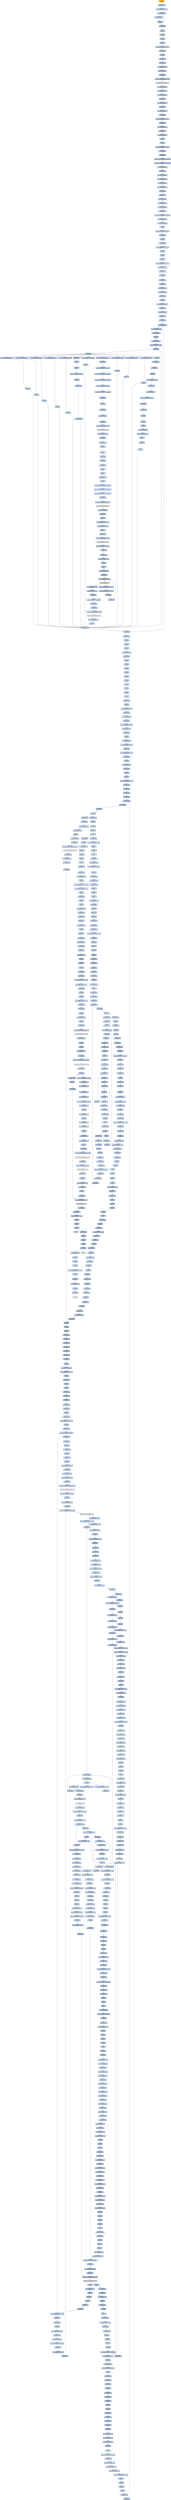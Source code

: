 digraph G {
node[shape=rectangle,style=filled,fillcolor=lightsteelblue,color=lightsteelblue]
bgcolor="transparent"
a0x0040ae28pushl_ebp[label="start\npushl %ebp",color="lightgrey",fillcolor="orange"];
a0x0040ae29movl_esp_ebp[label="0x0040ae29\nmovl %esp, %ebp"];
a0x0040ae2bmovl_0xaUINT32_ecx[label="0x0040ae2b\nmovl $0xa<UINT32>, %ecx"];
a0x0040ae30pushl_0x0UINT8[label="0x0040ae30\npushl $0x0<UINT8>"];
a0x0040ae32pushl_0x0UINT8[label="0x0040ae32\npushl $0x0<UINT8>"];
a0x0040ae34decl_ecx[label="0x0040ae34\ndecl %ecx"];
a0x0040ae35jne_0x0040ae30[label="0x0040ae35\njne 0x0040ae30"];
a0x0040ae37pushl_ecx[label="0x0040ae37\npushl %ecx"];
a0x0040ae38pushl_ebx[label="0x0040ae38\npushl %ebx"];
a0x0040ae39pushl_esi[label="0x0040ae39\npushl %esi"];
a0x0040ae3apushl_edi[label="0x0040ae3a\npushl %edi"];
a0x0040ae3bmovl_0x40adb8UINT32_eax[label="0x0040ae3b\nmovl $0x40adb8<UINT32>, %eax"];
a0x0040ae40call_0x004054b4[label="0x0040ae40\ncall 0x004054b4"];
a0x004054b4pushl_ebx[label="0x004054b4\npushl %ebx"];
a0x004054b5movl_eax_ebx[label="0x004054b5\nmovl %eax, %ebx"];
a0x004054b7xorl_eax_eax[label="0x004054b7\nxorl %eax, %eax"];
a0x004054b9movl_eax_0x0040c094[label="0x004054b9\nmovl %eax, 0x0040c094"];
a0x004054bepushl_0x0UINT8[label="0x004054be\npushl $0x0<UINT8>"];
a0x004054c0call_0x004053f0[label="0x004054c0\ncall 0x004053f0"];
a0x004053f0jmp_GetModuleHandleA_kernel32_dll[label="0x004053f0\njmp GetModuleHandleA@kernel32.dll"];
GetModuleHandleA_kernel32_dll[label="GetModuleHandleA@kernel32.dll",color="lightgrey",fillcolor="lightgrey"];
a0x004054c5movl_eax_0x0040d660[label="0x004054c5\nmovl %eax, 0x0040d660"];
a0x004054camovl_0x0040d660_eax[label="0x004054ca\nmovl 0x0040d660, %eax"];
a0x004054cfmovl_eax_0x0040c09c[label="0x004054cf\nmovl %eax, 0x0040c09c"];
a0x004054d4xorl_eax_eax[label="0x004054d4\nxorl %eax, %eax"];
a0x004054d6movl_eax_0x0040c0a0[label="0x004054d6\nmovl %eax, 0x0040c0a0"];
a0x004054dbxorl_eax_eax[label="0x004054db\nxorl %eax, %eax"];
a0x004054ddmovl_eax_0x0040c0a4[label="0x004054dd\nmovl %eax, 0x0040c0a4"];
a0x004054e2call_0x004054a8[label="0x004054e2\ncall 0x004054a8"];
a0x004054a8movl_0x40c098UINT32_eax[label="0x004054a8\nmovl $0x40c098<UINT32>, %eax"];
a0x004054adcall_0x00405118[label="0x004054ad\ncall 0x00405118"];
a0x00405118movl_0x0040c02c_edx[label="0x00405118\nmovl 0x0040c02c, %edx"];
a0x0040511emovl_edx_eax_[label="0x0040511e\nmovl %edx, (%eax)"];
a0x00405120movl_eax_0x0040c02c[label="0x00405120\nmovl %eax, 0x0040c02c"];
a0x00405125ret[label="0x00405125\nret"];
a0x004054b2ret[label="0x004054b2\nret"];
a0x004054e7movl_0x40c098UINT32_edx[label="0x004054e7\nmovl $0x40c098<UINT32>, %edx"];
a0x004054ecmovl_ebx_eax[label="0x004054ec\nmovl %ebx, %eax"];
a0x004054eecall_0x00403968[label="0x004054ee\ncall 0x00403968"];
a0x00403968movl_0x401068UINT32_0x0040d014[label="0x00403968\nmovl $0x401068<UINT32>, 0x0040d014"];
a0x00403972movl_0x401070UINT32_0x0040d018[label="0x00403972\nmovl $0x401070<UINT32>, 0x0040d018"];
a0x0040397cmovl_eax_0x0040d638[label="0x0040397c\nmovl %eax, 0x0040d638"];
a0x00403981xorl_eax_eax[label="0x00403981\nxorl %eax, %eax"];
a0x00403983movl_eax_0x0040d63c[label="0x00403983\nmovl %eax, 0x0040d63c"];
a0x00403988movl_edx_0x0040d640[label="0x00403988\nmovl %edx, 0x0040d640"];
a0x0040398emovl_0x4edx__eax[label="0x0040398e\nmovl 0x4(%edx), %eax"];
a0x00403991movl_eax_0x0040d02c[label="0x00403991\nmovl %eax, 0x0040d02c"];
a0x00403996call_0x00403840[label="0x00403996\ncall 0x00403840"];
a0x00403840xorl_edx_edx[label="0x00403840\nxorl %edx, %edx"];
a0x00403842leal__12ebp__eax[label="0x00403842\nleal -12(%ebp), %eax"];
a0x00403845movl_fs_edx__ecx[label="0x00403845\nmovl %fs:(%edx), %ecx"];
a0x00403848movl_eax_fs_edx_[label="0x00403848\nmovl %eax, %fs:(%edx)"];
a0x0040384bmovl_ecx_eax_[label="0x0040384b\nmovl %ecx, (%eax)"];
a0x0040384dmovl_0x4037a0UINT32_0x4eax_[label="0x0040384d\nmovl $0x4037a0<UINT32>, 0x4(%eax)"];
a0x00403854movl_ebp_0x8eax_[label="0x00403854\nmovl %ebp, 0x8(%eax)"];
a0x00403857movl_eax_0x0040d634[label="0x00403857\nmovl %eax, 0x0040d634"];
a0x0040385cret[label="0x0040385c\nret"];
a0x0040399bmovb_0x0UINT8_0x0040d034[label="0x0040399b\nmovb $0x0<UINT8>, 0x0040d034"];
a0x004039a2call_0x004038f8[label="0x004039a2\ncall 0x004038f8"];
a0x004038f8pushl_ebp[label="0x004038f8\npushl %ebp"];
a0x004038f9movl_esp_ebp[label="0x004038f9\nmovl %esp, %ebp"];
a0x004038fbaddl_0xfffffff8UINT8_esp[label="0x004038fb\naddl $0xfffffff8<UINT8>, %esp"];
a0x004038fepushl_ebx[label="0x004038fe\npushl %ebx"];
a0x004038ffpushl_esi[label="0x004038ff\npushl %esi"];
a0x00403900pushl_edi[label="0x00403900\npushl %edi"];
a0x00403901movl_0x40d630UINT32_edi[label="0x00403901\nmovl $0x40d630<UINT32>, %edi"];
a0x00403906movl_0x8edi__eax[label="0x00403906\nmovl 0x8(%edi), %eax"];
a0x00403909testl_eax_eax[label="0x00403909\ntestl %eax, %eax"];
a0x0040390bje_0x00403961[label="0x0040390b\nje 0x00403961"];
a0x0040390dmovl_eax__esi[label="0x0040390d\nmovl (%eax), %esi"];
a0x0040390fxorl_ebx_ebx[label="0x0040390f\nxorl %ebx, %ebx"];
a0x00403911movl_0x4eax__eax[label="0x00403911\nmovl 0x4(%eax), %eax"];
a0x00403914movl_eax__4ebp_[label="0x00403914\nmovl %eax, -4(%ebp)"];
a0x00403917xorl_eax_eax[label="0x00403917\nxorl %eax, %eax"];
a0x00403919pushl_ebp[label="0x00403919\npushl %ebp"];
a0x0040391apushl_0x40394dUINT32[label="0x0040391a\npushl $0x40394d<UINT32>"];
a0x0040391fpushl_fs_eax_[label="0x0040391f\npushl %fs:(%eax)"];
a0x00403922movl_esp_fs_eax_[label="0x00403922\nmovl %esp, %fs:(%eax)"];
a0x00403925cmpl_ebx_esi[label="0x00403925\ncmpl %ebx, %esi"];
a0x00403927jle_0x00403943[label="0x00403927\njle 0x00403943"];
a0x00403929movl__4ebp__eax[label="0x00403929\nmovl -4(%ebp), %eax"];
a0x0040392cmovl_eaxebx8__eax[label="0x0040392c\nmovl (%eax,%ebx,8), %eax"];
a0x0040392fmovl_eax__8ebp_[label="0x0040392f\nmovl %eax, -8(%ebp)"];
a0x00403932incl_ebx[label="0x00403932\nincl %ebx"];
a0x00403933movl_ebx_0xcedi_[label="0x00403933\nmovl %ebx, 0xc(%edi)"];
a0x00403936cmpl_0x0UINT8__8ebp_[label="0x00403936\ncmpl $0x0<UINT8>, -8(%ebp)"];
a0x0040393aje_0x0040393f[label="0x0040393a\nje 0x0040393f"];
a0x0040393ccall__8ebp_[label="0x0040393c\ncall -8(%ebp)"];
a0x00405528subl_0x1UINT8_0x0040d664[label="0x00405528\nsubl $0x1<UINT8>, 0x0040d664"];
a0x0040552fret[label="0x0040552f\nret"];
a0x0040393fcmpl_ebx_esi[label="0x0040393f\ncmpl %ebx, %esi"];
a0x00403941jg_0x00403929[label="0x00403941\njg 0x00403929"];
a0x0040531csubl_0x1UINT8_0x0040d5b4[label="0x0040531c\nsubl $0x1<UINT8>, 0x0040d5b4"];
a0x00405323jae_0x004053ee[label="0x00405323\njae 0x004053ee"];
a0x00405329movb_0x2UINT8_0x0040c008[label="0x00405329\nmovb $0x2<UINT8>, 0x0040c008"];
a0x00405330movl_0x401068UINT32_0x0040d014[label="0x00405330\nmovl $0x401068<UINT32>, 0x0040d014"];
a0x0040533amovl_0x401070UINT32_0x0040d018[label="0x0040533a\nmovl $0x401070<UINT32>, 0x0040d018"];
a0x00405344movb_0x2UINT8_0x0040d046[label="0x00405344\nmovb $0x2<UINT8>, 0x0040d046"];
a0x0040534bmovl_0x4046fcUINT32_0x0040d000[label="0x0040534b\nmovl $0x4046fc<UINT32>, 0x0040d000"];
a0x00405355call_0x004030ec[label="0x00405355\ncall 0x004030ec"];
a0x004030ecpushl_ebx[label="0x004030ec\npushl %ebx"];
a0x004030edxorl_ebx_ebx[label="0x004030ed\nxorl %ebx, %ebx"];
a0x004030efpushl_0x0UINT8[label="0x004030ef\npushl $0x0<UINT8>"];
a0x004030f1call_0x004030e4[label="0x004030f1\ncall 0x004030e4"];
a0x004030e4jmp_GetKeyboardType_user32_dll[label="0x004030e4\njmp GetKeyboardType@user32.dll"];
GetKeyboardType_user32_dll[label="GetKeyboardType@user32.dll",color="lightgrey",fillcolor="lightgrey"];
a0x004030f6cmpl_0x7UINT8_eax[label="0x004030f6\ncmpl $0x7<UINT8>, %eax"];
a0x004030f9jne_0x00403117[label="0x004030f9\njne 0x00403117"];
a0x00403117movl_ebx_eax[label="0x00403117\nmovl %ebx, %eax"];
a0x00403119popl_ebx[label="0x00403119\npopl %ebx"];
a0x0040311aret[label="0x0040311a\nret"];
a0x0040535atestb_al_al[label="0x0040535a\ntestb %al, %al"];
a0x0040535cje_0x00405363[label="0x0040535c\nje 0x00405363"];
a0x00405363call_0x004031e0[label="0x00405363\ncall 0x004031e0"];
a0x004031e0fninit_[label="0x004031e0\nfninit "];
a0x004031e2fwait_[label="0x004031e2\nfwait "];
a0x004031e3fldcw_0x0040c01c[label="0x004031e3\nfldcw 0x0040c01c"];
a0x004031e9ret[label="0x004031e9\nret"];
a0x00405368movw_0xffffd7b0UINT16_0x0040d04c[label="0x00405368\nmovw $0xffffd7b0<UINT16>, 0x0040d04c"];
a0x00405371movw_0xffffd7b0UINT16_0x0040d218[label="0x00405371\nmovw $0xffffd7b0<UINT16>, 0x0040d218"];
a0x0040537amovw_0xffffd7b0UINT16_0x0040d3e4[label="0x0040537a\nmovw $0xffffd7b0<UINT16>, 0x0040d3e4"];
a0x00405383call_0x004010b8[label="0x00405383\ncall 0x004010b8"];
a0x004010b8jmp_GetCommandLineA_kernel32_dll[label="0x004010b8\njmp GetCommandLineA@kernel32.dll"];
GetCommandLineA_kernel32_dll[label="GetCommandLineA@kernel32.dll",color="lightgrey",fillcolor="lightgrey"];
a0x00405388movl_eax_0x0040d03c[label="0x00405388\nmovl %eax, 0x0040d03c"];
a0x0040538dcall_0x00401158[label="0x0040538d\ncall 0x00401158"];
a0x00401158pushl_ebx[label="0x00401158\npushl %ebx"];
a0x00401159addl_0xffffffbcUINT8_esp[label="0x00401159\naddl $0xffffffbc<UINT8>, %esp"];
a0x0040115cmovl_0xaUINT32_ebx[label="0x0040115c\nmovl $0xa<UINT32>, %ebx"];
a0x00401161pushl_esp[label="0x00401161\npushl %esp"];
a0x00401162call_0x004010e0[label="0x00401162\ncall 0x004010e0"];
a0x004010e0jmp_GetStartupInfoA_kernel32_dll[label="0x004010e0\njmp GetStartupInfoA@kernel32.dll"];
GetStartupInfoA_kernel32_dll[label="GetStartupInfoA@kernel32.dll",color="lightgrey",fillcolor="lightgrey"];
a0x00401167testb_0x1UINT8_0x2cesp_[label="0x00401167\ntestb $0x1<UINT8>, 0x2c(%esp)"];
a0x0040116cje_0x00401173[label="0x0040116c\nje 0x00401173"];
a0x00401173movl_ebx_eax[label="0x00401173\nmovl %ebx, %eax"];
a0x00401175addl_0x44UINT8_esp[label="0x00401175\naddl $0x44<UINT8>, %esp"];
a0x00401178popl_ebx[label="0x00401178\npopl %ebx"];
a0x00401179ret[label="0x00401179\nret"];
a0x00405392movl_eax_0x0040d038[label="0x00405392\nmovl %eax, 0x0040d038"];
a0x00405397call_0x00401150[label="0x00405397\ncall 0x00401150"];
a0x00401150jmp_GetVersion_kernel32_dll[label="0x00401150\njmp GetVersion@kernel32.dll"];
GetVersion_kernel32_dll[label="GetVersion@kernel32.dll",color="lightgrey",fillcolor="lightgrey"];
a0x0040539candl_0x80000000UINT32_eax[label="0x0040539c\nandl $0x80000000<UINT32>, %eax"];
a0x004053a1cmpl_0x80000000UINT32_eax[label="0x004053a1\ncmpl $0x80000000<UINT32>, %eax"];
a0x004053a6je_0x004053d5[label="0x004053a6\nje 0x004053d5"];
a0x004053a8call_0x00401150[label="0x004053a8\ncall 0x00401150"];
a0x004053adandl_0xffUINT32_eax[label="0x004053ad\nandl $0xff<UINT32>, %eax"];
a0x004053b2cmpw_0x4UINT8_ax[label="0x004053b2\ncmpw $0x4<UINT8>, %ax"];
a0x004053b6jbe_0x004053c4[label="0x004053b6\njbe 0x004053c4"];
a0x004053b8movl_0x3UINT32_0x0040d5b8[label="0x004053b8\nmovl $0x3<UINT32>, 0x0040d5b8"];
a0x004053c2jmp_0x004053e4[label="0x004053c2\njmp 0x004053e4"];
a0x004053e4call_0x00401148[label="0x004053e4\ncall 0x00401148"];
a0x00401148jmp_GetCurrentThreadId_kernel32_dll[label="0x00401148\njmp GetCurrentThreadId@kernel32.dll"];
GetCurrentThreadId_kernel32_dll[label="GetCurrentThreadId@kernel32.dll",color="lightgrey",fillcolor="lightgrey"];
a0x004053e9movl_eax_0x0040d030[label="0x004053e9\nmovl %eax, 0x0040d030"];
a0x004053eeret[label="0x004053ee\nret"];
a0x00405560subl_0x1UINT8_0x0040d66c[label="0x00405560\nsubl $0x1<UINT8>, 0x0040d66c"];
a0x00405567ret[label="0x00405567\nret"];
a0x00405768subl_0x1UINT8_0x0040d670[label="0x00405768\nsubl $0x1<UINT8>, 0x0040d670"];
a0x0040576fret[label="0x0040576f\nret"];
a0x00405a20subl_0x1UINT8_0x0040d674[label="0x00405a20\nsubl $0x1<UINT8>, 0x0040d674"];
a0x00405a27ret[label="0x00405a27\nret"];
a0x0040900cpushl_ebp[label="0x0040900c\npushl %ebp"];
a0x0040900dmovl_esp_ebp[label="0x0040900d\nmovl %esp, %ebp"];
a0x0040900fxorl_eax_eax[label="0x0040900f\nxorl %eax, %eax"];
a0x00409011pushl_ebp[label="0x00409011\npushl %ebp"];
a0x00409012pushl_0x409074UINT32[label="0x00409012\npushl $0x409074<UINT32>"];
a0x00409017pushl_fs_eax_[label="0x00409017\npushl %fs:(%eax)"];
a0x0040901amovl_esp_fs_eax_[label="0x0040901a\nmovl %esp, %fs:(%eax)"];
a0x0040901dsubl_0x1UINT8_0x0040d788[label="0x0040901d\nsubl $0x1<UINT8>, 0x0040d788"];
a0x00409024jae_0x00409066[label="0x00409024\njae 0x00409066"];
a0x00409066xorl_eax_eax[label="0x00409066\nxorl %eax, %eax"];
a0x00409068popl_edx[label="0x00409068\npopl %edx"];
a0x00409069popl_ecx[label="0x00409069\npopl %ecx"];
a0x0040906apopl_ecx[label="0x0040906a\npopl %ecx"];
a0x0040906bmovl_edx_fs_eax_[label="0x0040906b\nmovl %edx, %fs:(%eax)"];
a0x0040906epushl_0x40907bUINT32[label="0x0040906e\npushl $0x40907b<UINT32>"];
a0x00409073ret[label="0x00409073\nret"];
a0x0040907bpopl_ebp[label="0x0040907b\npopl %ebp"];
a0x0040907cret[label="0x0040907c\nret"];
a0x004093b8subl_0x1UINT8_0x0040d79c[label="0x004093b8\nsubl $0x1<UINT8>, 0x0040d79c"];
a0x004093bfret[label="0x004093bf\nret"];
a0x00409158subl_0x1UINT8_0x0040d798[label="0x00409158\nsubl $0x1<UINT8>, 0x0040d798"];
a0x0040915fret[label="0x0040915f\nret"];
a0x0040a308subl_0x1UINT8_0x0040d7a0[label="0x0040a308\nsubl $0x1<UINT8>, 0x0040d7a0"];
a0x0040a30fret[label="0x0040a30f\nret"];
a0x0040a340subl_0x1UINT8_0x0040d7a4[label="0x0040a340\nsubl $0x1<UINT8>, 0x0040d7a4"];
a0x0040a347ret[label="0x0040a347\nret"];
a0x0040a654subl_0x1UINT8_0x0040d7a8[label="0x0040a654\nsubl $0x1<UINT8>, 0x0040d7a8"];
a0x0040a65bret[label="0x0040a65b\nret"];
a0x0040ad4cjmp_0x0041144a[label="0x0040ad4c\njmp 0x0041144a"];
a0x0041144acmc_[label="0x0041144a\ncmc "];
a0x0041144bpusha_[label="0x0041144b\npusha "];
a0x0041144csubl_0x1UINT8_0x0040d7f0[label="0x0041144c\nsubl $0x1<UINT8>, 0x0040d7f0"];
a0x00411453pushfl_[label="0x00411453\npushfl "];
a0x00411454pushl_0x24esp_[label="0x00411454\npushl 0x24(%esp)"];
a0x00411458ret_0x28UINT16[label="0x00411458\nret $0x28<UINT16>"];
a0x00403943xorl_eax_eax[label="0x00403943\nxorl %eax, %eax"];
a0x00403945popl_edx[label="0x00403945\npopl %edx"];
a0x00403946popl_ecx[label="0x00403946\npopl %ecx"];
a0x00403947popl_ecx[label="0x00403947\npopl %ecx"];
a0x00403948movl_edx_fs_eax_[label="0x00403948\nmovl %edx, %fs:(%eax)"];
a0x0040394bjmp_0x00403961[label="0x0040394b\njmp 0x00403961"];
a0x00403961popl_edi[label="0x00403961\npopl %edi"];
a0x00403962popl_esi[label="0x00403962\npopl %esi"];
a0x00403963popl_ebx[label="0x00403963\npopl %ebx"];
a0x00403964popl_ecx[label="0x00403964\npopl %ecx"];
a0x00403965popl_ecx[label="0x00403965\npopl %ecx"];
a0x00403966popl_ebp[label="0x00403966\npopl %ebp"];
a0x00403967ret[label="0x00403967\nret"];
a0x004039a7ret[label="0x004039a7\nret"];
a0x004054f3popl_ebx[label="0x004054f3\npopl %ebx"];
a0x004054f4ret[label="0x004054f4\nret"];
a0x0040ae45xorl_eax_eax[label="0x0040ae45\nxorl %eax, %eax"];
a0x0040ae47pushl_ebp[label="0x0040ae47\npushl %ebp"];
a0x0040ae48pushl_0x40badbUINT32[label="0x0040ae48\npushl $0x40badb<UINT32>"];
a0x0040ae4dpushl_fs_eax_[label="0x0040ae4d\npushl %fs:(%eax)"];
a0x0040ae50movl_esp_fs_eax_[label="0x0040ae50\nmovl %esp, %fs:(%eax)"];
a0x0040ae53jmp_0x0040b67e[label="0x0040ae53\njmp 0x0040b67e"];
a0x0040b67epushl_0xb920a48bUINT32[label="0x0040b67e\npushl $0xb920a48b<UINT32>"];
a0x0040b683leal_0x4esp__esp[label="0x0040b683\nleal 0x4(%esp), %esp"];
a0x0040b687jmp_0x0041ab7e[label="0x0040b687\njmp 0x0041ab7e"];
a0x0041ab7esarb_dh[label="0x0041ab7e\nsarb %dh"];
a0x0041ab80leal__24ebp__edx[label="0x0041ab80\nleal -24(%ebp), %edx"];
a0x0041ab83pushl_0xe5ef609dUINT32[label="0x0041ab83\npushl $0xe5ef609d<UINT32>"];
a0x0041ab88btl_ebx_eax[label="0x0041ab88\nbtl %ebx, %eax"];
a0x0041ab8btestw_0x6ebfUINT16_dx[label="0x0041ab8b\ntestw $0x6ebf<UINT16>, %dx"];
a0x0041ab90subl_eax_eax[label="0x0041ab90\nsubl %eax, %eax"];
a0x0041ab92pushl_esp_[label="0x0041ab92\npushl (%esp)"];
a0x0041ab95leal_0x8esp__esp[label="0x0041ab95\nleal 0x8(%esp), %esp"];
a0x0041ab99call_0x00402bd4[label="0x0041ab99\ncall 0x00402bd4"];
a0x00402bd4pushl_ebx[label="0x00402bd4\npushl %ebx"];
a0x00402bd5pushl_esi[label="0x00402bd5\npushl %esi"];
a0x00402bd6addl_0xfffffef4UINT32_esp[label="0x00402bd6\naddl $0xfffffef4<UINT32>, %esp"];
a0x00402bdcmovl_edx_ebx[label="0x00402bdc\nmovl %edx, %ebx"];
a0x00402bdemovl_eax_esi[label="0x00402bde\nmovl %eax, %esi"];
a0x00402be0movl_ebx_eax[label="0x00402be0\nmovl %ebx, %eax"];
a0x00402be2call_0x00403c04[label="0x00402be2\ncall 0x00403c04"];
a0x00403c04movl_eax__edx[label="0x00403c04\nmovl (%eax), %edx"];
a0x00403c06testl_edx_edx[label="0x00403c06\ntestl %edx, %edx"];
a0x00403c08je_0x00403c26[label="0x00403c08\nje 0x00403c26"];
a0x00403c26ret[label="0x00403c26\nret"];
a0x00402be7testl_esi_esi[label="0x00402be7\ntestl %esi, %esi"];
a0x00402be9jne_0x00402c0b[label="0x00402be9\njne 0x00402c0b"];
a0x00402bebpushl_0x105UINT32[label="0x00402beb\npushl $0x105<UINT32>"];
a0x00402bf0leal_0x8esp__eax[label="0x00402bf0\nleal 0x8(%esp), %eax"];
a0x00402bf4pushl_eax[label="0x00402bf4\npushl %eax"];
a0x00402bf5pushl_0x0UINT8[label="0x00402bf5\npushl $0x0<UINT8>"];
a0x00402bf7call_0x004010c8[label="0x00402bf7\ncall 0x004010c8"];
a0x004010c8jmp_GetModuleFileNameA_kernel32_dll[label="0x004010c8\njmp GetModuleFileNameA@kernel32.dll"];
GetModuleFileNameA_kernel32_dll[label="GetModuleFileNameA@kernel32.dll",color="lightgrey",fillcolor="lightgrey"];
a0x00402bfcmovl_eax_ecx[label="0x00402bfc\nmovl %eax, %ecx"];
a0x00402bfeleal_0x4esp__edx[label="0x00402bfe\nleal 0x4(%esp), %edx"];
a0x00402c02movl_ebx_eax[label="0x00402c02\nmovl %ebx, %eax"];
a0x00402c04call_0x00403cf4[label="0x00402c04\ncall 0x00403cf4"];
a0x00403cf4pushl_ebx[label="0x00403cf4\npushl %ebx"];
a0x00403cf5pushl_esi[label="0x00403cf5\npushl %esi"];
a0x00403cf6pushl_edi[label="0x00403cf6\npushl %edi"];
a0x00403cf7movl_eax_ebx[label="0x00403cf7\nmovl %eax, %ebx"];
a0x00403cf9movl_edx_esi[label="0x00403cf9\nmovl %edx, %esi"];
a0x00403cfbmovl_ecx_edi[label="0x00403cfb\nmovl %ecx, %edi"];
a0x00403cfdmovl_edi_eax[label="0x00403cfd\nmovl %edi, %eax"];
a0x00403cffcall_0x00403cc8[label="0x00403cff\ncall 0x00403cc8"];
a0x00403cc8testl_eax_eax[label="0x00403cc8\ntestl %eax, %eax"];
a0x00403ccajle_0x00403cf0[label="0x00403cca\njle 0x00403cf0"];
a0x00403cccpushl_eax[label="0x00403ccc\npushl %eax"];
a0x00403ccdaddl_0xaUINT8_eax[label="0x00403ccd\naddl $0xa<UINT8>, %eax"];
a0x00403cd0andl_0xfffffffeUINT8_eax[label="0x00403cd0\nandl $0xfffffffe<UINT8>, %eax"];
a0x00403cd3pushl_eax[label="0x00403cd3\npushl %eax"];
a0x00403cd4call_0x00402874[label="0x00403cd4\ncall 0x00402874"];
a0x00402874pushl_ebx[label="0x00402874\npushl %ebx"];
a0x00402875pushl_ecx[label="0x00402875\npushl %ecx"];
a0x00402876movl_eax_ebx[label="0x00402876\nmovl %eax, %ebx"];
a0x00402878testl_ebx_ebx[label="0x00402878\ntestl %ebx, %ebx"];
a0x0040287ajle_0x00402896[label="0x0040287a\njle 0x00402896"];
a0x0040287cmovl_ebx_eax[label="0x0040287c\nmovl %ebx, %eax"];
a0x0040287ecall_0x0040c034[label="0x0040287e\ncall 0x0040c034"];
a0x00402220pushl_ebp[label="0x00402220\npushl %ebp"];
a0x00402221movl_esp_ebp[label="0x00402221\nmovl %esp, %ebp"];
a0x00402223addl_0xffffffecUINT8_esp[label="0x00402223\naddl $0xffffffec<UINT8>, %esp"];
a0x00402226pushl_ebx[label="0x00402226\npushl %ebx"];
a0x00402227movl_eax_ebx[label="0x00402227\nmovl %eax, %ebx"];
a0x00402229cmpb_0x0UINT8_0x0040d5bc[label="0x00402229\ncmpb $0x0<UINT8>, 0x0040d5bc"];
a0x00402230jne_0x0040223b[label="0x00402230\njne 0x0040223b"];
a0x00402232call_0x004019c4[label="0x00402232\ncall 0x004019c4"];
a0x004019c4pushl_ebp[label="0x004019c4\npushl %ebp"];
a0x004019c5movl_esp_ebp[label="0x004019c5\nmovl %esp, %ebp"];
a0x004019c7pushl_ecx[label="0x004019c7\npushl %ecx"];
a0x004019c8xorl_edx_edx[label="0x004019c8\nxorl %edx, %edx"];
a0x004019capushl_ebp[label="0x004019ca\npushl %ebp"];
a0x004019cbpushl_0x401a8cUINT32[label="0x004019cb\npushl $0x401a8c<UINT32>"];
a0x004019d0pushl_fs_edx_[label="0x004019d0\npushl %fs:(%edx)"];
a0x004019d3movl_esp_fs_edx_[label="0x004019d3\nmovl %esp, %fs:(%edx)"];
a0x004019d6pushl_0x40d5c4UINT32[label="0x004019d6\npushl $0x40d5c4<UINT32>"];
a0x004019dbcall_0x0040119c[label="0x004019db\ncall 0x0040119c"];
a0x0040119cjmp_InitializeCriticalSection_kernel32_dll[label="0x0040119c\njmp InitializeCriticalSection@kernel32.dll"];
InitializeCriticalSection_kernel32_dll[label="InitializeCriticalSection@kernel32.dll",color="lightgrey",fillcolor="lightgrey"];
a0x004019e0cmpb_0x0UINT8_0x0040d045[label="0x004019e0\ncmpb $0x0<UINT8>, 0x0040d045"];
a0x004019e7je_0x004019f3[label="0x004019e7\nje 0x004019f3"];
a0x004019e9pushl_0x40d5c4UINT32[label="0x004019e9\npushl $0x40d5c4<UINT32>"];
a0x004019eecall_0x004011a4[label="0x004019ee\ncall 0x004011a4"];
a0x004011a4jmp_EnterCriticalSection_kernel32_dll[label="0x004011a4\njmp EnterCriticalSection@kernel32.dll"];
EnterCriticalSection_kernel32_dll[label="EnterCriticalSection@kernel32.dll",color="lightgrey",fillcolor="lightgrey"];
a0x004019f3movl_0x40d5e4UINT32_eax[label="0x004019f3\nmovl $0x40d5e4<UINT32>, %eax"];
a0x004019f8call_0x00401240[label="0x004019f8\ncall 0x00401240"];
a0x00401240movl_eax_eax_[label="0x00401240\nmovl %eax, (%eax)"];
a0x00401242movl_eax_0x4eax_[label="0x00401242\nmovl %eax, 0x4(%eax)"];
a0x00401245ret[label="0x00401245\nret"];
a0x004019fdmovl_0x40d5f4UINT32_eax[label="0x004019fd\nmovl $0x40d5f4<UINT32>, %eax"];
a0x00401a02call_0x00401240[label="0x00401a02\ncall 0x00401240"];
a0x00401a07movl_0x40d620UINT32_eax[label="0x00401a07\nmovl $0x40d620<UINT32>, %eax"];
a0x00401a0ccall_0x00401240[label="0x00401a0c\ncall 0x00401240"];
a0x00401a11pushl_0xff8UINT32[label="0x00401a11\npushl $0xff8<UINT32>"];
a0x00401a16pushl_0x0UINT8[label="0x00401a16\npushl $0x0<UINT8>"];
a0x00401a18call_0x0040117c[label="0x00401a18\ncall 0x0040117c"];
a0x0040117cjmp_LocalAlloc_kernel32_dll[label="0x0040117c\njmp LocalAlloc@kernel32.dll"];
LocalAlloc_kernel32_dll[label="LocalAlloc@kernel32.dll",color="lightgrey",fillcolor="lightgrey"];
a0x00401a1dmovl_eax_0x0040d61c[label="0x00401a1d\nmovl %eax, 0x0040d61c"];
a0x00401a22cmpl_0x0UINT8_0x0040d61c[label="0x00401a22\ncmpl $0x0<UINT8>, 0x0040d61c"];
a0x00401a29je_0x00401a6b[label="0x00401a29\nje 0x00401a6b"];
a0x00401a2bmovl_0x3UINT32_eax[label="0x00401a2b\nmovl $0x3<UINT32>, %eax"];
a0x00401a30movl_0x0040d61c_edx[label="0x00401a30\nmovl 0x0040d61c, %edx"];
a0x00401a36xorl_ecx_ecx[label="0x00401a36\nxorl %ecx, %ecx"];
a0x00401a38movl_ecx__12edxeax4_[label="0x00401a38\nmovl %ecx, -12(%edx,%eax,4)"];
a0x00401a8cjmp_0x00403604[label="0x00401a8c\njmp 0x00403604"];
a0x00403604movl_0x4esp__eax[label="0x00403604\nmovl 0x4(%esp), %eax"];
a0x00403608movl_0x8esp__edx[label="0x00403608\nmovl 0x8(%esp), %edx"];
a0x0040360ctestl_0x6UINT32_0x4eax_[label="0x0040360c\ntestl $0x6<UINT32>, 0x4(%eax)"];
a0x00403613je_0x00403634[label="0x00403613\nje 0x00403634"];
a0x00403634movl_0x1UINT32_eax[label="0x00403634\nmovl $0x1<UINT32>, %eax"];
a0x00403639ret[label="0x00403639\nret"];
a0x00401a3cincl_eax[label="0x00401a3c\nincl %eax"];
a0x00401a3dcmpl_0x401UINT32_eax[label="0x00401a3d\ncmpl $0x401<UINT32>, %eax"];
a0x00401a42jne_0x00401a30[label="0x00401a42\njne 0x00401a30"];
a0x00401a44movl_0x40d604UINT32__4ebp_[label="0x00401a44\nmovl $0x40d604<UINT32>, -4(%ebp)"];
a0x00401a4bmovl__4ebp__eax[label="0x00401a4b\nmovl -4(%ebp), %eax"];
a0x00401a4emovl__4ebp__edx[label="0x00401a4e\nmovl -4(%ebp), %edx"];
a0x00401a51movl_edx_0x4eax_[label="0x00401a51\nmovl %edx, 0x4(%eax)"];
a0x00401a54movl__4ebp__eax[label="0x00401a54\nmovl -4(%ebp), %eax"];
a0x00401a57movl__4ebp__edx[label="0x00401a57\nmovl -4(%ebp), %edx"];
a0x00401a5amovl_edx_eax_[label="0x00401a5a\nmovl %edx, (%eax)"];
a0x00401a5cmovl__4ebp__eax[label="0x00401a5c\nmovl -4(%ebp), %eax"];
a0x00401a5fmovl_eax_0x0040d610[label="0x00401a5f\nmovl %eax, 0x0040d610"];
a0x00401a64movb_0x1UINT8_0x0040d5bc[label="0x00401a64\nmovb $0x1<UINT8>, 0x0040d5bc"];
a0x00401a6bxorl_eax_eax[label="0x00401a6b\nxorl %eax, %eax"];
a0x00401a6dpopl_edx[label="0x00401a6d\npopl %edx"];
a0x00401a6epopl_ecx[label="0x00401a6e\npopl %ecx"];
a0x00401a6fpopl_ecx[label="0x00401a6f\npopl %ecx"];
a0x00401a70movl_edx_fs_eax_[label="0x00401a70\nmovl %edx, %fs:(%eax)"];
a0x00401a73pushl_0x401a93UINT32[label="0x00401a73\npushl $0x401a93<UINT32>"];
a0x00401a78cmpb_0x0UINT8_0x0040d045[label="0x00401a78\ncmpb $0x0<UINT8>, 0x0040d045"];
a0x00401a7fje_0x00401a8b[label="0x00401a7f\nje 0x00401a8b"];
a0x00401a81pushl_0x40d5c4UINT32[label="0x00401a81\npushl $0x40d5c4<UINT32>"];
a0x00401a86call_0x004011ac[label="0x00401a86\ncall 0x004011ac"];
a0x004011acjmp_LeaveCriticalSection_kernel32_dll[label="0x004011ac\njmp LeaveCriticalSection@kernel32.dll"];
LeaveCriticalSection_kernel32_dll[label="LeaveCriticalSection@kernel32.dll",color="lightgrey",fillcolor="lightgrey"];
a0x00401a8bret[label="0x00401a8b\nret"];
a0x00401a93movb_0x0040d5bc_al[label="0x00401a93\nmovb 0x0040d5bc, %al"];
a0x00401a98popl_ecx[label="0x00401a98\npopl %ecx"];
a0x00401a99popl_ebp[label="0x00401a99\npopl %ebp"];
a0x00401a9aret[label="0x00401a9a\nret"];
a0x00402237testb_al_al[label="0x00402237\ntestb %al, %al"];
a0x00402239je_0x00402243[label="0x00402239\nje 0x00402243"];
a0x0040223bcmpl_0x7ffffff8UINT32_ebx[label="0x0040223b\ncmpl $0x7ffffff8<UINT32>, %ebx"];
a0x00402241jle_0x0040224d[label="0x00402241\njle 0x0040224d"];
a0x0040224dxorl_edx_edx[label="0x0040224d\nxorl %edx, %edx"];
a0x0040224fpushl_ebp[label="0x0040224f\npushl %ebp"];
a0x00402250pushl_0x4023bcUINT32[label="0x00402250\npushl $0x4023bc<UINT32>"];
a0x00402255pushl_fs_edx_[label="0x00402255\npushl %fs:(%edx)"];
a0x00402258movl_esp_fs_edx_[label="0x00402258\nmovl %esp, %fs:(%edx)"];
a0x0040225bcmpb_0x0UINT8_0x0040d045[label="0x0040225b\ncmpb $0x0<UINT8>, 0x0040d045"];
a0x00402262je_0x0040226e[label="0x00402262\nje 0x0040226e"];
a0x00402264pushl_0x40d5c4UINT32[label="0x00402264\npushl $0x40d5c4<UINT32>"];
a0x00402269call_0x004011a4[label="0x00402269\ncall 0x004011a4"];
a0x0040226eaddl_0x7UINT8_ebx[label="0x0040226e\naddl $0x7<UINT8>, %ebx"];
a0x00402271andl_0xfffffffcUINT8_ebx[label="0x00402271\nandl $0xfffffffc<UINT8>, %ebx"];
a0x00402274cmpl_0xcUINT8_ebx[label="0x00402274\ncmpl $0xc<UINT8>, %ebx"];
a0x00402277jnl_0x0040227e[label="0x00402277\njnl 0x0040227e"];
a0x0040227ecmpl_0x1000UINT32_ebx[label="0x0040227e\ncmpl $0x1000<UINT32>, %ebx"];
a0x00402284jg_0x00402336[label="0x00402284\njg 0x00402336"];
a0x0040228amovl_ebx_eax[label="0x0040228a\nmovl %ebx, %eax"];
a0x0040228ctestl_eax_eax[label="0x0040228c\ntestl %eax, %eax"];
a0x0040228ejns_0x00402293[label="0x0040228e\njns 0x00402293"];
a0x00402293sarl_0x2UINT8_eax[label="0x00402293\nsarl $0x2<UINT8>, %eax"];
a0x00402296movl_0x0040d61c_edx[label="0x00402296\nmovl 0x0040d61c, %edx"];
a0x0040229cmovl__12edxeax4__edx[label="0x0040229c\nmovl -12(%edx,%eax,4), %edx"];
a0x004022a0movl_edx__8ebp_[label="0x004022a0\nmovl %edx, -8(%ebp)"];
a0x004022a3cmpl_0x0UINT8__8ebp_[label="0x004022a3\ncmpl $0x0<UINT8>, -8(%ebp)"];
a0x004022a7je_0x00402336[label="0x004022a7\nje 0x00402336"];
a0x00402336cmpl_0x0040d614_ebx[label="0x00402336\ncmpl 0x0040d614, %ebx"];
a0x0040233cjg_0x00402391[label="0x0040233c\njg 0x00402391"];
a0x00402391movl_ebx_eax[label="0x00402391\nmovl %ebx, %eax"];
a0x00402393call_0x004020d8[label="0x00402393\ncall 0x004020d8"];
a0x004020d8pushl_ebx[label="0x004020d8\npushl %ebx"];
a0x004020d9pushl_esi[label="0x004020d9\npushl %esi"];
a0x004020dapushl_edi[label="0x004020da\npushl %edi"];
a0x004020dbpushl_ebp[label="0x004020db\npushl %ebp"];
a0x004020dcaddl_0xfffffff4UINT8_esp[label="0x004020dc\naddl $0xfffffff4<UINT8>, %esp"];
a0x004020dfmovl_eax_ebx[label="0x004020df\nmovl %eax, %ebx"];
a0x004020e1leal_0x8esp__esi[label="0x004020e1\nleal 0x8(%esp), %esi"];
a0x004020e5movl_0x40d610UINT32_edi[label="0x004020e5\nmovl $0x40d610<UINT32>, %edi"];
a0x004020eamovl_0x40d614UINT32_ebp[label="0x004020ea\nmovl $0x40d614<UINT32>, %ebp"];
a0x004020efmovl_0x0040d608_eax[label="0x004020ef\nmovl 0x0040d608, %eax"];
a0x004020f4movl_eax_esi_[label="0x004020f4\nmovl %eax, (%esi)"];
a0x004020f6movl_esi__eax[label="0x004020f6\nmovl (%esi), %eax"];
a0x004020f8cmpl_0x8eax__ebx[label="0x004020f8\ncmpl 0x8(%eax), %ebx"];
a0x004020fbjle_0x004021ac[label="0x004020fb\njle 0x004021ac"];
a0x004021acmovl_esi__eax[label="0x004021ac\nmovl (%esi), %eax"];
a0x004021aecall_0x00401b9c[label="0x004021ae\ncall 0x00401b9c"];
a0x00401b9cpushl_ebx[label="0x00401b9c\npushl %ebx"];
a0x00401b9daddl_0xfffffff8UINT8_esp[label="0x00401b9d\naddl $0xfffffff8<UINT8>, %esp"];
a0x00401ba0cmpl_0x0040d610_eax[label="0x00401ba0\ncmpl 0x0040d610, %eax"];
a0x00401ba6jne_0x00401bb1[label="0x00401ba6\njne 0x00401bb1"];
a0x00401ba8movl_0x4eax__edx[label="0x00401ba8\nmovl 0x4(%eax), %edx"];
a0x00401babmovl_edx_0x0040d610[label="0x00401bab\nmovl %edx, 0x0040d610"];
a0x00401bb1movl_0x4eax__edx[label="0x00401bb1\nmovl 0x4(%eax), %edx"];
a0x00401bb4movl_edx_esp_[label="0x00401bb4\nmovl %edx, (%esp)"];
a0x00401bb7movl_0x8eax__edx[label="0x00401bb7\nmovl 0x8(%eax), %edx"];
a0x00401bbacmpl_0x1000UINT32_edx[label="0x00401bba\ncmpl $0x1000<UINT32>, %edx"];
a0x00401bc0jg_0x00401c10[label="0x00401bc0\njg 0x00401c10"];
a0x00401c10movl_eax__eax[label="0x00401c10\nmovl (%eax), %eax"];
a0x00401c12movl_eax_0x4esp_[label="0x00401c12\nmovl %eax, 0x4(%esp)"];
a0x00401c16movl_esp__eax[label="0x00401c16\nmovl (%esp), %eax"];
a0x00401c19movl_0x4esp__edx[label="0x00401c19\nmovl 0x4(%esp), %edx"];
a0x00401c1dmovl_edx_eax_[label="0x00401c1d\nmovl %edx, (%eax)"];
a0x00401c1fmovl_0x4esp__eax[label="0x00401c1f\nmovl 0x4(%esp), %eax"];
a0x00401c23movl_esp__edx[label="0x00401c23\nmovl (%esp), %edx"];
a0x00401c26movl_edx_0x4eax_[label="0x00401c26\nmovl %edx, 0x4(%eax)"];
a0x00401c29popl_ecx[label="0x00401c29\npopl %ecx"];
a0x00401c2apopl_edx[label="0x00401c2a\npopl %edx"];
a0x00401c2bpopl_ebx[label="0x00401c2b\npopl %ebx"];
a0x00401c2cret[label="0x00401c2c\nret"];
a0x004021b3movl_esi__eax[label="0x004021b3\nmovl (%esi), %eax"];
a0x004021b5movl_0x8eax__edx[label="0x004021b5\nmovl 0x8(%eax), %edx"];
a0x004021b8movl_edx_eax[label="0x004021b8\nmovl %edx, %eax"];
a0x004021basubl_ebx_eax[label="0x004021ba\nsubl %ebx, %eax"];
a0x004021bccmpl_0xcUINT8_eax[label="0x004021bc\ncmpl $0xc<UINT8>, %eax"];
a0x004021bfjl_0x004021cd[label="0x004021bf\njl 0x004021cd"];
a0x004021c1movl_esi__edx[label="0x004021c1\nmovl (%esi), %edx"];
a0x004021c3addl_ebx_edx[label="0x004021c3\naddl %ebx, %edx"];
a0x004021c5xchgl_eax_edx[label="0x004021c5\nxchgl %eax, %edx"];
a0x004021c6call_0x00401e70[label="0x004021c6\ncall 0x00401e70"];
a0x00401e70pushl_ebx[label="0x00401e70\npushl %ebx"];
a0x00401e71pushl_esi[label="0x00401e71\npushl %esi"];
a0x00401e72addl_0xfffffff4UINT8_esp[label="0x00401e72\naddl $0xfffffff4<UINT8>, %esp"];
a0x00401e75movl_edx_ebx[label="0x00401e75\nmovl %edx, %ebx"];
a0x00401e77movl_eax_esi[label="0x00401e77\nmovl %eax, %esi"];
a0x00401e79movl_esi_esp_[label="0x00401e79\nmovl %esi, (%esp)"];
a0x00401e7cmovl_esp__eax[label="0x00401e7c\nmovl (%esp), %eax"];
a0x00401e7fmovl_ebx_0x8eax_[label="0x00401e7f\nmovl %ebx, 0x8(%eax)"];
a0x00401e82movl_esp__eax[label="0x00401e82\nmovl (%esp), %eax"];
a0x00401e85addl_ebx_eax[label="0x00401e85\naddl %ebx, %eax"];
a0x00401e87subl_0xcUINT8_eax[label="0x00401e87\nsubl $0xc<UINT8>, %eax"];
a0x00401e8amovl_ebx_0x8eax_[label="0x00401e8a\nmovl %ebx, 0x8(%eax)"];
a0x004023bcjmp_0x00403604[label="0x004023bc\njmp 0x00403604"];
a0x00401e8dcmpl_0x1000UINT32_ebx[label="0x00401e8d\ncmpl $0x1000<UINT32>, %ebx"];
a0x00401e93jg_0x00401f0b[label="0x00401e93\njg 0x00401f0b"];
a0x00401f0bcmpl_0x3c00UINT32_ebx[label="0x00401f0b\ncmpl $0x3c00<UINT32>, %ebx"];
a0x00401f11jl_0x00401f20[label="0x00401f11\njl 0x00401f20"];
a0x00401f13movl_ebx_edx[label="0x00401f13\nmovl %ebx, %edx"];
a0x00401f15movl_esi_eax[label="0x00401f15\nmovl %esi, %eax"];
a0x00401f17call_0x00401db4[label="0x00401f17\ncall 0x00401db4"];
a0x00401db4pushl_ebx[label="0x00401db4\npushl %ebx"];
a0x00401db5pushl_esi[label="0x00401db5\npushl %esi"];
a0x00401db6pushl_edi[label="0x00401db6\npushl %edi"];
a0x00401db7pushl_ebp[label="0x00401db7\npushl %ebp"];
a0x00401db8addl_0xfffffff4UINT8_esp[label="0x00401db8\naddl $0xfffffff4<UINT8>, %esp"];
a0x00401dbbmovl_edx_esi[label="0x00401dbb\nmovl %edx, %esi"];
a0x00401dbdmovl_eax_ebp[label="0x00401dbd\nmovl %eax, %ebp"];
a0x00401dbfxorl_ebx_ebx[label="0x00401dbf\nxorl %ebx, %ebx"];
a0x00401dc1movl_ebp_eax[label="0x00401dc1\nmovl %ebp, %eax"];
a0x00401dc3call_0x00401c30[label="0x00401dc3\ncall 0x00401c30"];
a0x00401c30pushl_ebx[label="0x00401c30\npushl %ebx"];
a0x00401c31pushl_ecx[label="0x00401c31\npushl %ecx"];
a0x00401c32movl_esp_ecx[label="0x00401c32\nmovl %esp, %ecx"];
a0x00401c34movl_0x0040d620_edx[label="0x00401c34\nmovl 0x0040d620, %edx"];
a0x00401c3amovl_edx_ecx_[label="0x00401c3a\nmovl %edx, (%ecx)"];
a0x00401c3cjmp_0x00401c56[label="0x00401c3c\njmp 0x00401c56"];
a0x00401c56movl_0x40d620UINT32_edx[label="0x00401c56\nmovl $0x40d620<UINT32>, %edx"];
a0x00401c5bcmpl_ecx__edx[label="0x00401c5b\ncmpl (%ecx), %edx"];
a0x00401c5djne_0x00401c3e[label="0x00401c5d\njne 0x00401c3e"];
a0x00401c5fmovl_0x3UINT32_0x0040d5c0[label="0x00401c5f\nmovl $0x3<UINT32>, 0x0040d5c0"];
a0x00401c69xorl_eax_eax[label="0x00401c69\nxorl %eax, %eax"];
a0x00401c6bmovl_eax_ecx_[label="0x00401c6b\nmovl %eax, (%ecx)"];
a0x00401c6dmovl_ecx__eax[label="0x00401c6d\nmovl (%ecx), %eax"];
a0x00401c6fpopl_edx[label="0x00401c6f\npopl %edx"];
a0x00401c70popl_ebx[label="0x00401c70\npopl %ebx"];
a0x00401c71ret[label="0x00401c71\nret"];
a0x00401dc8movl_eax_0x8esp_[label="0x00401dc8\nmovl %eax, 0x8(%esp)"];
a0x00401dcccmpl_0x0UINT8_0x8esp_[label="0x00401dcc\ncmpl $0x0<UINT8>, 0x8(%esp)"];
a0x00401dd1je_0x00401e66[label="0x00401dd1\nje 0x00401e66"];
a0x00401e66movl_ebx_eax[label="0x00401e66\nmovl %ebx, %eax"];
a0x00401e68addl_0xcUINT8_esp[label="0x00401e68\naddl $0xc<UINT8>, %esp"];
a0x00401e6bpopl_ebp[label="0x00401e6b\npopl %ebp"];
a0x00401e6cpopl_edi[label="0x00401e6c\npopl %edi"];
a0x00401e6dpopl_esi[label="0x00401e6d\npopl %esi"];
a0x00401e6epopl_ebx[label="0x00401e6e\npopl %ebx"];
a0x00401e6fret[label="0x00401e6f\nret"];
a0x00401f1ctestb_al_al[label="0x00401f1c\ntestb %al, %al"];
a0x00401f1ejne_0x00401f61[label="0x00401f1e\njne 0x00401f61"];
a0x00401f20movl_0x0040d610_eax[label="0x00401f20\nmovl 0x0040d610, %eax"];
a0x00401f25movl_eax_0x4esp_[label="0x00401f25\nmovl %eax, 0x4(%esp)"];
a0x00401f29movl_esp__eax[label="0x00401f29\nmovl (%esp), %eax"];
a0x00401f2cmovl_eax_0x0040d610[label="0x00401f2c\nmovl %eax, 0x0040d610"];
a0x00401f31movl_0x4esp__eax[label="0x00401f31\nmovl 0x4(%esp), %eax"];
a0x00401f35movl_eax__eax[label="0x00401f35\nmovl (%eax), %eax"];
a0x00401f37movl_eax_0x8esp_[label="0x00401f37\nmovl %eax, 0x8(%esp)"];
a0x00401f3bmovl_esp__eax[label="0x00401f3b\nmovl (%esp), %eax"];
a0x00401f3emovl_0x4esp__edx[label="0x00401f3e\nmovl 0x4(%esp), %edx"];
a0x00401f42movl_edx_0x4eax_[label="0x00401f42\nmovl %edx, 0x4(%eax)"];
a0x00401f45movl_esp__eax[label="0x00401f45\nmovl (%esp), %eax"];
a0x00401f48movl_0x8esp__edx[label="0x00401f48\nmovl 0x8(%esp), %edx"];
a0x00401f4cmovl_edx_eax_[label="0x00401f4c\nmovl %edx, (%eax)"];
a0x00401f4emovl_0x4esp__eax[label="0x00401f4e\nmovl 0x4(%esp), %eax"];
a0x00401f52movl_esp__edx[label="0x00401f52\nmovl (%esp), %edx"];
a0x00401f55movl_edx_eax_[label="0x00401f55\nmovl %edx, (%eax)"];
a0x00401f57movl_0x8esp__eax[label="0x00401f57\nmovl 0x8(%esp), %eax"];
a0x00401f5bmovl_esp__edx[label="0x00401f5b\nmovl (%esp), %edx"];
a0x00401f5emovl_edx_0x4eax_[label="0x00401f5e\nmovl %edx, 0x4(%eax)"];
a0x00401f61addl_0xcUINT8_esp[label="0x00401f61\naddl $0xc<UINT8>, %esp"];
a0x00401f64popl_esi[label="0x00401f64\npopl %esi"];
a0x00401f65popl_ebx[label="0x00401f65\npopl %ebx"];
a0x00401f66ret[label="0x00401f66\nret"];
a0x004021cbjmp_0x004021eb[label="0x004021cb\njmp 0x004021eb"];
a0x004021ebmovl_esi__eax[label="0x004021eb\nmovl (%esi), %eax"];
a0x004021edmovl_eax_0x4esp_[label="0x004021ed\nmovl %eax, 0x4(%esp)"];
a0x004021f1movl_ebx_eax[label="0x004021f1\nmovl %ebx, %eax"];
a0x004021f3orl_0x2UINT8_eax[label="0x004021f3\norl $0x2<UINT8>, %eax"];
a0x004021f6movl_0x4esp__edx[label="0x004021f6\nmovl 0x4(%esp), %edx"];
a0x004021famovl_eax_edx_[label="0x004021fa\nmovl %eax, (%edx)"];
a0x004021fcmovl_0x4esp__eax[label="0x004021fc\nmovl 0x4(%esp), %eax"];
a0x00402200addl_0x4UINT8_eax[label="0x00402200\naddl $0x4<UINT8>, %eax"];
a0x00402203movl_eax_esp_[label="0x00402203\nmovl %eax, (%esp)"];
a0x00402206incl_0x0040d5ac[label="0x00402206\nincl 0x0040d5ac"];
a0x0040220csubl_0x4UINT8_ebx[label="0x0040220c\nsubl $0x4<UINT8>, %ebx"];
a0x0040220faddl_ebx_0x0040d5b0[label="0x0040220f\naddl %ebx, 0x0040d5b0"];
a0x00402215movl_esp__eax[label="0x00402215\nmovl (%esp), %eax"];
a0x00402218addl_0xcUINT8_esp[label="0x00402218\naddl $0xc<UINT8>, %esp"];
a0x0040221bpopl_ebp[label="0x0040221b\npopl %ebp"];
a0x0040221cpopl_edi[label="0x0040221c\npopl %edi"];
a0x0040221dpopl_esi[label="0x0040221d\npopl %esi"];
a0x0040221epopl_ebx[label="0x0040221e\npopl %ebx"];
a0x0040221fret[label="0x0040221f\nret"];
a0x00402398movl_eax__4ebp_[label="0x00402398\nmovl %eax, -4(%ebp)"];
a0x0040239bxorl_eax_eax[label="0x0040239b\nxorl %eax, %eax"];
a0x0040239dpopl_edx[label="0x0040239d\npopl %edx"];
a0x0040239epopl_ecx[label="0x0040239e\npopl %ecx"];
a0x0040239fpopl_ecx[label="0x0040239f\npopl %ecx"];
a0x004023a0movl_edx_fs_eax_[label="0x004023a0\nmovl %edx, %fs:(%eax)"];
a0x004023a3pushl_0x4023c3UINT32[label="0x004023a3\npushl $0x4023c3<UINT32>"];
a0x004023a8cmpb_0x0UINT8_0x0040d045[label="0x004023a8\ncmpb $0x0<UINT8>, 0x0040d045"];
a0x004023afje_0x004023bb[label="0x004023af\nje 0x004023bb"];
a0x004023b1pushl_0x40d5c4UINT32[label="0x004023b1\npushl $0x40d5c4<UINT32>"];
a0x004023b6call_0x004011ac[label="0x004023b6\ncall 0x004011ac"];
a0x004023bbret[label="0x004023bb\nret"];
a0x004023c3movl__4ebp__eax[label="0x004023c3\nmovl -4(%ebp), %eax"];
a0x004023c6popl_ebx[label="0x004023c6\npopl %ebx"];
a0x004023c7movl_ebp_esp[label="0x004023c7\nmovl %ebp, %esp"];
a0x004023c9popl_ebp[label="0x004023c9\npopl %ebp"];
a0x004023caret[label="0x004023ca\nret"];
a0x00402884movl_eax_esp_[label="0x00402884\nmovl %eax, (%esp)"];
a0x00402887cmpl_0x0UINT8_esp_[label="0x00402887\ncmpl $0x0<UINT8>, (%esp)"];
a0x0040288bjne_0x0040289b[label="0x0040288b\njne 0x0040289b"];
a0x0040289bmovl_esp__eax[label="0x0040289b\nmovl (%esp), %eax"];
a0x0040289epopl_edx[label="0x0040289e\npopl %edx"];
a0x0040289fpopl_ebx[label="0x0040289f\npopl %ebx"];
a0x004028a0ret[label="0x004028a0\nret"];
a0x00403cd9popl_edx[label="0x00403cd9\npopl %edx"];
a0x00403cdamovw_0x0UINT16__2edxeax_[label="0x00403cda\nmovw $0x0<UINT16>, -2(%edx,%eax)"];
a0x00403ce1addl_0x8UINT8_eax[label="0x00403ce1\naddl $0x8<UINT8>, %eax"];
a0x00403ce4popl_edx[label="0x00403ce4\npopl %edx"];
a0x00403ce5movl_edx__4eax_[label="0x00403ce5\nmovl %edx, -4(%eax)"];
a0x00403ce8movl_0x1UINT32__8eax_[label="0x00403ce8\nmovl $0x1<UINT32>, -8(%eax)"];
a0x00403cefret[label="0x00403cef\nret"];
a0x00403d04movl_edi_ecx[label="0x00403d04\nmovl %edi, %ecx"];
a0x00403d06movl_eax_edi[label="0x00403d06\nmovl %eax, %edi"];
a0x00403d08testl_esi_esi[label="0x00403d08\ntestl %esi, %esi"];
a0x00403d0aje_0x00403d15[label="0x00403d0a\nje 0x00403d15"];
a0x00403d0cmovl_eax_edx[label="0x00403d0c\nmovl %eax, %edx"];
a0x00403d0emovl_esi_eax[label="0x00403d0e\nmovl %esi, %eax"];
a0x00403d10call_0x004029c8[label="0x00403d10\ncall 0x004029c8"];
a0x004029c8pushl_esi[label="0x004029c8\npushl %esi"];
a0x004029c9pushl_edi[label="0x004029c9\npushl %edi"];
a0x004029camovl_eax_esi[label="0x004029ca\nmovl %eax, %esi"];
a0x004029ccmovl_edx_edi[label="0x004029cc\nmovl %edx, %edi"];
a0x004029cemovl_ecx_eax[label="0x004029ce\nmovl %ecx, %eax"];
a0x004029d0cmpl_esi_edi[label="0x004029d0\ncmpl %esi, %edi"];
a0x004029d2ja_0x004029e7[label="0x004029d2\nja 0x004029e7"];
a0x004029e7leal__4ecxesi__esi[label="0x004029e7\nleal -4(%ecx,%esi), %esi"];
a0x004029ebleal__4ecxedi__edi[label="0x004029eb\nleal -4(%ecx,%edi), %edi"];
a0x004029efsarl_0x2UINT8_ecx[label="0x004029ef\nsarl $0x2<UINT8>, %ecx"];
a0x004029f2js_0x00402a05[label="0x004029f2\njs 0x00402a05"];
a0x004029f4std_[label="0x004029f4\nstd "];
a0x004029f5repz_movsl_ds_esi__es_edi_[label="0x004029f5\nrepz movsl %ds:(%esi), %es:(%edi)"];
a0x004029f7movl_eax_ecx[label="0x004029f7\nmovl %eax, %ecx"];
a0x004029f9andl_0x3UINT8_ecx[label="0x004029f9\nandl $0x3<UINT8>, %ecx"];
a0x004029fcaddl_0x3UINT8_esi[label="0x004029fc\naddl $0x3<UINT8>, %esi"];
a0x004029ffaddl_0x3UINT8_edi[label="0x004029ff\naddl $0x3<UINT8>, %edi"];
a0x00402a02repz_movsb_ds_esi__es_edi_[label="0x00402a02\nrepz movsb %ds:(%esi), %es:(%edi)"];
a0x00402a04cld_[label="0x00402a04\ncld "];
a0x00402a05popl_edi[label="0x00402a05\npopl %edi"];
a0x00402a06popl_esi[label="0x00402a06\npopl %esi"];
a0x00402a07ret[label="0x00402a07\nret"];
a0x00403d15movl_ebx_eax[label="0x00403d15\nmovl %ebx, %eax"];
a0x00403d17call_0x00403c04[label="0x00403d17\ncall 0x00403c04"];
a0x00403d1cmovl_edi_ebx_[label="0x00403d1c\nmovl %edi, (%ebx)"];
a0x00403d1epopl_edi[label="0x00403d1e\npopl %edi"];
a0x00403d1fpopl_esi[label="0x00403d1f\npopl %esi"];
a0x00403d20popl_ebx[label="0x00403d20\npopl %ebx"];
a0x00403d21ret[label="0x00403d21\nret"];
a0x00402c09jmp_0x00402c2c[label="0x00402c09\njmp 0x00402c2c"];
a0x00402c2caddl_0x10cUINT32_esp[label="0x00402c2c\naddl $0x10c<UINT32>, %esp"];
a0x00402c32popl_esi[label="0x00402c32\npopl %esi"];
a0x00402c33popl_ebx[label="0x00402c33\npopl %ebx"];
a0x00402c34ret[label="0x00402c34\nret"];
a0x0041ab9exchgb_dl_ah[label="0x0041ab9e\nxchgb %dl, %ah"];
a0x0041aba0movl__24ebp__eax[label="0x0041aba0\nmovl -24(%ebp), %eax"];
a0x0041aba3pushl_0xdb92013aUINT32[label="0x0041aba3\npushl $0xdb92013a<UINT32>"];
a0x0041aba8setb_dl[label="0x0041aba8\nsetb %dl"];
a0x0041ababmovsbw_al_dx[label="0x0041abab\nmovsbw %al, %dx"];
a0x0041abafleal__20ebp__edx[label="0x0041abaf\nleal -20(%ebp), %edx"];
a0x0041abb2movl_ebp_esp_[label="0x0041abb2\nmovl %ebp, (%esp)"];
a0x0041abb5pushfl_[label="0x0041abb5\npushfl "];
a0x0041abb6pushfl_[label="0x0041abb6\npushfl "];
a0x0041abb7pusha_[label="0x0041abb7\npusha "];
a0x0041abb8leal_0x2cesp__esp[label="0x0041abb8\nleal 0x2c(%esp), %esp"];
a0x0041abbccall_0x00406784[label="0x0041abbc\ncall 0x00406784"];
a0x00406784pushl_ebx[label="0x00406784\npushl %ebx"];
a0x00406785pushl_esi[label="0x00406785\npushl %esi"];
a0x00406786pushl_edi[label="0x00406786\npushl %edi"];
a0x00406787movl_edx_edi[label="0x00406787\nmovl %edx, %edi"];
a0x00406789movl_eax_ebx[label="0x00406789\nmovl %eax, %ebx"];
a0x0040678bmovl_ebx_edx[label="0x0040678b\nmovl %ebx, %edx"];
a0x0040678dmovl_0x4067b4UINT32_eax[label="0x0040678d\nmovl $0x4067b4<UINT32>, %eax"];
a0x00406792call_0x00406734[label="0x00406792\ncall 0x00406734"];
a0x00406734pushl_ebx[label="0x00406734\npushl %ebx"];
a0x00406735pushl_esi[label="0x00406735\npushl %esi"];
a0x00406736pushl_edi[label="0x00406736\npushl %edi"];
a0x00406737pushl_ecx[label="0x00406737\npushl %ecx"];
a0x00406738movl_edx_esi[label="0x00406738\nmovl %edx, %esi"];
a0x0040673amovl_eax_ebx[label="0x0040673a\nmovl %eax, %ebx"];
a0x0040673cmovl_esi_eax[label="0x0040673c\nmovl %esi, %eax"];
a0x0040673ecall_0x00403e78[label="0x0040673e\ncall 0x00403e78"];
a0x00403e78testl_eax_eax[label="0x00403e78\ntestl %eax, %eax"];
a0x00403e7aje_0x00403e7f[label="0x00403e7a\nje 0x00403e7f"];
a0x00403e7cmovl__4eax__eax[label="0x00403e7c\nmovl -4(%eax), %eax"];
a0x00403e7fret[label="0x00403e7f\nret"];
a0x00406743movl_eax_edi[label="0x00406743\nmovl %eax, %edi"];
a0x00406745movl_ebx_eax[label="0x00406745\nmovl %ebx, %eax"];
a0x00406747call_0x00404004[label="0x00406747\ncall 0x00404004"];
a0x00404004testl_eax_eax[label="0x00404004\ntestl %eax, %eax"];
a0x00404006je_0x0040400a[label="0x00404006\nje 0x0040400a"];
a0x00404008ret[label="0x00404008\nret"];
a0x0040674cmovl_eax_esp_[label="0x0040674c\nmovl %eax, (%esp)"];
a0x0040674ftestl_edi_edi[label="0x0040674f\ntestl %edi, %edi"];
a0x00406751jle_0x0040677c[label="0x00406751\njle 0x0040677c"];
a0x00406753movb__1esiedi__bl[label="0x00406753\nmovb -1(%esi,%edi), %bl"];
a0x00406757testb_bl_bl[label="0x00406757\ntestb %bl, %bl"];
a0x00406759je_0x00406777[label="0x00406759\nje 0x00406777"];
a0x0040675bmovl_ebx_edx[label="0x0040675b\nmovl %ebx, %edx"];
a0x0040675dmovl_esp__eax[label="0x0040675d\nmovl (%esp), %eax"];
a0x00406760call_0x00406910[label="0x00406760\ncall 0x00406910"];
a0x00406910pushl_ecx[label="0x00406910\npushl %ecx"];
a0x00406911movl_esp_ecx[label="0x00406911\nmovl %esp, %ecx"];
a0x00406913movl_eax_ecx_[label="0x00406913\nmovl %eax, (%ecx)"];
a0x00406915jmp_0x00406923[label="0x00406915\njmp 0x00406923"];
a0x00406923movl_ecx__eax[label="0x00406923\nmovl (%ecx), %eax"];
a0x00406925movb_eax__al[label="0x00406925\nmovb (%eax), %al"];
a0x00406927cmpb_al_dl[label="0x00406927\ncmpb %al, %dl"];
a0x00406929jne_0x00406917[label="0x00406929\njne 0x00406917"];
a0x00406917testb_al_al[label="0x00406917\ntestb %al, %al"];
a0x00406919jne_0x00406921[label="0x00406919\njne 0x00406921"];
a0x00406921incl_ecx_[label="0x00406921\nincl (%ecx)"];
a0x0040691bxorl_eax_eax[label="0x0040691b\nxorl %eax, %eax"];
a0x0040691dmovl_eax_ecx_[label="0x0040691d\nmovl %eax, (%ecx)"];
a0x0040691fjmp_0x0040692b[label="0x0040691f\njmp 0x0040692b"];
a0x0040692bmovl_ecx__eax[label="0x0040692b\nmovl (%ecx), %eax"];
a0x0040692dpopl_edx[label="0x0040692d\npopl %edx"];
a0x0040692eret[label="0x0040692e\nret"];
a0x00406765testl_eax_eax[label="0x00406765\ntestl %eax, %eax"];
a0x00406767je_0x00406777[label="0x00406767\nje 0x00406777"];
a0x00406777decl_edi[label="0x00406777\ndecl %edi"];
a0x00406778testl_edi_edi[label="0x00406778\ntestl %edi, %edi"];
a0x0040677ajg_0x00406753[label="0x0040677a\njg 0x00406753"];
a0x00406769movl_edi_edx[label="0x00406769\nmovl %edi, %edx"];
a0x0040676bmovl_esi_eax[label="0x0040676b\nmovl %esi, %eax"];
a0x0040676dcall_0x00408418[label="0x0040676d\ncall 0x00408418"];
a0x00408418pushl_ebx[label="0x00408418\npushl %ebx"];
a0x00408419pushl_esi[label="0x00408419\npushl %esi"];
a0x0040841amovl_edx_esi[label="0x0040841a\nmovl %edx, %esi"];
a0x0040841cmovl_eax_ebx[label="0x0040841c\nmovl %eax, %ebx"];
a0x0040841exorl_eax_eax[label="0x0040841e\nxorl %eax, %eax"];
a0x00408420cmpb_0x0UINT8_0x0040d744[label="0x00408420\ncmpb $0x0<UINT8>, 0x0040d744"];
a0x00408427je_0x00408438[label="0x00408427\nje 0x00408438"];
a0x00408429movl_ebx_eax[label="0x00408429\nmovl %ebx, %eax"];
a0x0040842bcall_0x00404004[label="0x0040842b\ncall 0x00404004"];
a0x00408430movl_esi_edx[label="0x00408430\nmovl %esi, %edx"];
a0x00408432decl_edx[label="0x00408432\ndecl %edx"];
a0x00408433call_0x004083a0[label="0x00408433\ncall 0x004083a0"];
a0x004083a0pushl_esi[label="0x004083a0\npushl %esi"];
a0x004083a1pushl_edi[label="0x004083a1\npushl %edi"];
a0x004083a2movl_edx_edi[label="0x004083a2\nmovl %edx, %edi"];
a0x004083a4xorl_edx_edx[label="0x004083a4\nxorl %edx, %edx"];
a0x004083a6testl_eax_eax[label="0x004083a6\ntestl %eax, %eax"];
a0x004083a8je_0x00408410[label="0x004083a8\nje 0x00408410"];
a0x004083aacmpb_0x0UINT8_eaxedi_[label="0x004083aa\ncmpb $0x0<UINT8>, (%eax,%edi)"];
a0x004083aeje_0x00408410[label="0x004083ae\nje 0x00408410"];
a0x004083b0testl_edi_edi[label="0x004083b0\ntestl %edi, %edi"];
a0x004083b2jne_0x004083c8[label="0x004083b2\njne 0x004083c8"];
a0x004083c8movl_edi_esi[label="0x004083c8\nmovl %edi, %esi"];
a0x004083cadecl_esi[label="0x004083ca\ndecl %esi"];
a0x004083cbjmp_0x004083ce[label="0x004083cb\njmp 0x004083ce"];
a0x004083cetestl_esi_esi[label="0x004083ce\ntestl %esi, %esi"];
a0x004083d0jl_0x004083e4[label="0x004083d0\njl 0x004083e4"];
a0x004083d2movb_eaxesi__cl[label="0x004083d2\nmovb (%eax,%esi), %cl"];
a0x004083d5andl_0xffUINT32_ecx[label="0x004083d5\nandl $0xff<UINT32>, %ecx"];
a0x004083dbbtl_ecx_0x0040c0cc[label="0x004083db\nbtl %ecx, 0x0040c0cc"];
a0x004083e2jb_0x004083cd[label="0x004083e2\njb 0x004083cd"];
a0x004083e4movl_edi_ecx[label="0x004083e4\nmovl %edi, %ecx"];
a0x004083e6subl_esi_ecx[label="0x004083e6\nsubl %esi, %ecx"];
a0x004083e8andl_0x80000001UINT32_ecx[label="0x004083e8\nandl $0x80000001<UINT32>, %ecx"];
a0x004083eejns_0x004083f5[label="0x004083ee\njns 0x004083f5"];
a0x004083f5testl_ecx_ecx[label="0x004083f5\ntestl %ecx, %ecx"];
a0x004083f7jne_0x004083fd[label="0x004083f7\njne 0x004083fd"];
a0x004083fdmovb_eaxedi__al[label="0x004083fd\nmovb (%eax,%edi), %al"];
a0x00408400andl_0xffUINT32_eax[label="0x00408400\nandl $0xff<UINT32>, %eax"];
a0x00408405btl_eax_0x0040c0cc[label="0x00408405\nbtl %eax, 0x0040c0cc"];
a0x0040840cjae_0x00408410[label="0x0040840c\njae 0x00408410"];
a0x00408410movl_edx_eax[label="0x00408410\nmovl %edx, %eax"];
a0x00408412popl_edi[label="0x00408412\npopl %edi"];
a0x00408413popl_esi[label="0x00408413\npopl %esi"];
a0x00408414ret[label="0x00408414\nret"];
a0x00408438popl_esi[label="0x00408438\npopl %esi"];
a0x00408439popl_ebx[label="0x00408439\npopl %ebx"];
a0x0040843aret[label="0x0040843a\nret"];
a0x00406772cmpb_0x2UINT8_al[label="0x00406772\ncmpb $0x2<UINT8>, %al"];
a0x00406774jne_0x0040677c[label="0x00406774\njne 0x0040677c"];
a0x0040677cmovl_edi_eax[label="0x0040677c\nmovl %edi, %eax"];
a0x0040677epopl_edx[label="0x0040677e\npopl %edx"];
a0x0040677fpopl_edi[label="0x0040677f\npopl %edi"];
a0x00406780popl_esi[label="0x00406780\npopl %esi"];
a0x00406781popl_ebx[label="0x00406781\npopl %ebx"];
a0x00406782ret[label="0x00406782\nret"];
a0x00406797movl_eax_esi[label="0x00406797\nmovl %eax, %esi"];
a0x00406799pushl_edi[label="0x00406799\npushl %edi"];
a0x0040679amovl_esi_ecx[label="0x0040679a\nmovl %esi, %ecx"];
a0x0040679cmovl_0x1UINT32_edx[label="0x0040679c\nmovl $0x1<UINT32>, %edx"];
a0x004067a1movl_ebx_eax[label="0x004067a1\nmovl %ebx, %eax"];
a0x004067a3call_0x0040405c[label="0x004067a3\ncall 0x0040405c"];
a0x0040405cpushl_ebx[label="0x0040405c\npushl %ebx"];
a0x0040405dtestl_eax_eax[label="0x0040405d\ntestl %eax, %eax"];
a0x0040405fje_0x0040408e[label="0x0040405f\nje 0x0040408e"];
a0x00404061movl__4eax__ebx[label="0x00404061\nmovl -4(%eax), %ebx"];
a0x00404064testl_ebx_ebx[label="0x00404064\ntestl %ebx, %ebx"];
a0x00404066je_0x0040408e[label="0x00404066\nje 0x0040408e"];
a0x00404068decl_edx[label="0x00404068\ndecl %edx"];
a0x00404069jl_0x00404086[label="0x00404069\njl 0x00404086"];
a0x0040406bcmpl_ebx_edx[label="0x0040406b\ncmpl %ebx, %edx"];
a0x0040406djnl_0x0040408e[label="0x0040406d\njnl 0x0040408e"];
a0x0040406fsubl_edx_ebx[label="0x0040406f\nsubl %edx, %ebx"];
a0x00404071testl_ecx_ecx[label="0x00404071\ntestl %ecx, %ecx"];
a0x00404073jl_0x0040408e[label="0x00404073\njl 0x0040408e"];
a0x00404075cmpl_ebx_ecx[label="0x00404075\ncmpl %ebx, %ecx"];
a0x00404077jg_0x0040408a[label="0x00404077\njg 0x0040408a"];
a0x00404079addl_eax_edx[label="0x00404079\naddl %eax, %edx"];
a0x0040407bmovl_0x8esp__eax[label="0x0040407b\nmovl 0x8(%esp), %eax"];
a0x0040407fcall_0x00403cf4[label="0x0040407f\ncall 0x00403cf4"];
a0x0040233esubl_ebx_0x0040d614[label="0x0040233e\nsubl %ebx, 0x0040d614"];
a0x00402344cmpl_0xcUINT8_0x0040d614[label="0x00402344\ncmpl $0xc<UINT8>, 0x0040d614"];
a0x0040234bjnl_0x0040235a[label="0x0040234b\njnl 0x0040235a"];
a0x0040235amovl_0x0040d618_eax[label="0x0040235a\nmovl 0x0040d618, %eax"];
a0x0040235fmovl_eax__20ebp_[label="0x0040235f\nmovl %eax, -20(%ebp)"];
a0x00402362addl_ebx_0x0040d618[label="0x00402362\naddl %ebx, 0x0040d618"];
a0x00402368movl_ebx_eax[label="0x00402368\nmovl %ebx, %eax"];
a0x0040236aorl_0x2UINT8_eax[label="0x0040236a\norl $0x2<UINT8>, %eax"];
a0x0040236dmovl__20ebp__edx[label="0x0040236d\nmovl -20(%ebp), %edx"];
a0x00402370movl_eax_edx_[label="0x00402370\nmovl %eax, (%edx)"];
a0x00402372movl__20ebp__eax[label="0x00402372\nmovl -20(%ebp), %eax"];
a0x00402375addl_0x4UINT8_eax[label="0x00402375\naddl $0x4<UINT8>, %eax"];
a0x00402378movl_eax__4ebp_[label="0x00402378\nmovl %eax, -4(%ebp)"];
a0x0040237bincl_0x0040d5ac[label="0x0040237b\nincl 0x0040d5ac"];
a0x00402381subl_0x4UINT8_ebx[label="0x00402381\nsubl $0x4<UINT8>, %ebx"];
a0x00402384addl_ebx_0x0040d5b0[label="0x00402384\naddl %ebx, 0x0040d5b0"];
a0x0040238acall_0x004036e8[label="0x0040238a\ncall 0x004036e8"];
a0x004036e8xorl_edx_edx[label="0x004036e8\nxorl %edx, %edx"];
a0x004036eamovl_0x8esp__ecx[label="0x004036ea\nmovl 0x8(%esp), %ecx"];
a0x004036eemovl_0x4esp__eax[label="0x004036ee\nmovl 0x4(%esp), %eax"];
a0x004036f2addl_0x5UINT8_ecx[label="0x004036f2\naddl $0x5<UINT8>, %ecx"];
a0x004036f5movl_eax_fs_edx_[label="0x004036f5\nmovl %eax, %fs:(%edx)"];
a0x004036f8call_ecx[label="0x004036f8\ncall %ecx"];
a0x004023c1jmp_0x004023a8[label="0x004023c1\njmp 0x004023a8"];
a0x004036faret_0xcUINT16[label="0x004036fa\nret $0xc<UINT16>"];
a0x0040238fjmp_0x004023c3[label="0x0040238f\njmp 0x004023c3"];
a0x0040badbjmp_0x00403604[label="0x0040badb\njmp 0x00403604"];
a0x00404084jmp_0x00404097[label="0x00404084\njmp 0x00404097"];
a0x00404097popl_ebx[label="0x00404097\npopl %ebx"];
a0x00404098ret_0x4UINT16[label="0x00404098\nret $0x4<UINT16>"];
a0x004067a8popl_edi[label="0x004067a8\npopl %edi"];
a0x004067a9popl_esi[label="0x004067a9\npopl %esi"];
a0x004067aapopl_ebx[label="0x004067aa\npopl %ebx"];
a0x004067abret[label="0x004067ab\nret"];
a0x0041abc1call_0x00416c79[label="0x0041abc1\ncall 0x00416c79"];
a0x00416c79movzbw_cl_dx[label="0x00416c79\nmovzbw %cl, %dx"];
a0x00416c7dmovl__20ebp__edx[label="0x00416c7d\nmovl -20(%ebp), %edx"];
a0x00416c80pushfl_[label="0x00416c80\npushfl "];
a0x00416c81movl_0xc94c725fUINT32_esp_[label="0x00416c81\nmovl $0xc94c725f<UINT32>, (%esp)"];
a0x00416c88movl_0x40d87cUINT32_eax[label="0x00416c88\nmovl $0x40d87c<UINT32>, %eax"];
a0x00416c8dpushfl_[label="0x00416c8d\npushfl "];
a0x00416c8ecall_0x0041669e[label="0x00416c8e\ncall 0x0041669e"];
a0x0041669epushfl_[label="0x0041669e\npushfl "];
a0x0041669fpusha_[label="0x0041669f\npusha "];
a0x004166a0leal_0x34esp__esp[label="0x004166a0\nleal 0x34(%esp), %esp"];
a0x004166a4call_0x00403c58[label="0x004166a4\ncall 0x00403c58"];
a0x00403c58testl_edx_edx[label="0x00403c58\ntestl %edx, %edx"];
a0x00403c5aje_0x00403c80[label="0x00403c5a\nje 0x00403c80"];
a0x00403c5cmovl__8edx__ecx[label="0x00403c5c\nmovl -8(%edx), %ecx"];
a0x00403c5fincl_ecx[label="0x00403c5f\nincl %ecx"];
a0x00403c60jg_0x00403c7c[label="0x00403c60\njg 0x00403c7c"];
a0x00403c7clock_incl__8edx_[label="0x00403c7c\nlock incl -8(%edx)"];
a0x00403c80xchgl_edx_eax_[label="0x00403c80\nxchgl %edx, (%eax)"];
a0x00403c82testl_edx_edx[label="0x00403c82\ntestl %edx, %edx"];
a0x00403c84je_0x00403c9a[label="0x00403c84\nje 0x00403c9a"];
a0x00403c86movl__8edx__ecx[label="0x00403c86\nmovl -8(%edx), %ecx"];
a0x00403c89decl_ecx[label="0x00403c89\ndecl %ecx"];
a0x00403c8ajl_0x00403c9a[label="0x00403c8a\njl 0x00403c9a"];
a0x00403c9aret[label="0x00403c9a\nret"];
a0x004166a9jmp_0x00414220[label="0x004166a9\njmp 0x00414220"];
a0x00414220call_0x00409fdc[label="0x00414220\ncall 0x00409fdc"];
a0x00409fdcmovl_0x409fecUINT32_edx[label="0x00409fdc\nmovl $0x409fec<UINT32>, %edx"];
a0x00409fe1orl_0xffffffffUINT8_eax[label="0x00409fe1\norl $0xffffffff<UINT8>, %eax"];
a0x00409fe4call_0x00409f48[label="0x00409fe4\ncall 0x00409f48"];
a0x00409f48pushl_ebx[label="0x00409f48\npushl %ebx"];
a0x00409f49pushl_esi[label="0x00409f49\npushl %esi"];
a0x00409f4aaddl_0xffffffdcUINT8_esp[label="0x00409f4a\naddl $0xffffffdc<UINT8>, %esp"];
a0x00409f4dmovl_edx_esi[label="0x00409f4d\nmovl %edx, %esi"];
a0x00409f4fxorl_ebx_ebx[label="0x00409f4f\nxorl %ebx, %ebx"];
a0x00409f51pushl_esp[label="0x00409f51\npushl %esp"];
a0x00409f52pushl_0x28UINT8[label="0x00409f52\npushl $0x28<UINT8>"];
a0x00409f54pushl_eax[label="0x00409f54\npushl %eax"];
a0x00409f55call_0x00405578[label="0x00409f55\ncall 0x00405578"];
a0x00405578jmp_OpenProcessToken_advapi32_dll[label="0x00405578\njmp OpenProcessToken@advapi32.dll"];
OpenProcessToken_advapi32_dll[label="OpenProcessToken@advapi32.dll",color="lightgrey",fillcolor="lightgrey"];
a0x00409f5aleal_0x8esp__eax[label="0x00409f5a\nleal 0x8(%esp), %eax"];
a0x00409f5epushl_eax[label="0x00409f5e\npushl %eax"];
a0x00409f5fpushl_esi[label="0x00409f5f\npushl %esi"];
a0x00409f60pushl_0x0UINT8[label="0x00409f60\npushl $0x0<UINT8>"];
a0x00409f62call_0x00405570[label="0x00409f62\ncall 0x00405570"];
a0x00405570jmp_LookupPrivilegeValueA_advapi32_dll[label="0x00405570\njmp LookupPrivilegeValueA@advapi32.dll"];
LookupPrivilegeValueA_advapi32_dll[label="LookupPrivilegeValueA@advapi32.dll",color="lightgrey",fillcolor="lightgrey"];
a0x00409f67testl_eax_eax[label="0x00409f67\ntestl %eax, %eax"];
a0x00409f69jne_0x00409f76[label="0x00409f69\njne 0x00409f76"];
a0x00409f6bmovl_esp__eax[label="0x00409f6b\nmovl (%esp), %eax"];
a0x00409f76movl_0x1UINT32_0x14esp_[label="0x00409f76\nmovl $0x1<UINT32>, 0x14(%esp)"];
a0x00409f7emovl_0x8esp__eax[label="0x00409f7e\nmovl 0x8(%esp), %eax"];
a0x00409f82movl_eax_0x18esp_[label="0x00409f82\nmovl %eax, 0x18(%esp)"];
a0x00409f86movl_0xcesp__eax[label="0x00409f86\nmovl 0xc(%esp), %eax"];
a0x00409f8amovl_eax_0x1cesp_[label="0x00409f8a\nmovl %eax, 0x1c(%esp)"];
a0x00409f8emovl_0x2UINT32_0x20esp_[label="0x00409f8e\nmovl $0x2<UINT32>, 0x20(%esp)"];
a0x00409f96leal_0x10esp__eax[label="0x00409f96\nleal 0x10(%esp), %eax"];
a0x00409f9apushl_eax[label="0x00409f9a\npushl %eax"];
a0x00409f9bleal_0x18esp__eax[label="0x00409f9b\nleal 0x18(%esp), %eax"];
a0x00409f9fpushl_eax[label="0x00409f9f\npushl %eax"];
a0x00409fa0pushl_0x10UINT8[label="0x00409fa0\npushl $0x10<UINT8>"];
a0x00409fa2leal_0x20esp__eax[label="0x00409fa2\nleal 0x20(%esp), %eax"];
a0x00409fa6pushl_eax[label="0x00409fa6\npushl %eax"];
a0x00409fa7pushl_0x0UINT8[label="0x00409fa7\npushl $0x0<UINT8>"];
a0x00409fa9movl_0x14esp__eax[label="0x00409fa9\nmovl 0x14(%esp), %eax"];
a0x00409fadpushl_eax[label="0x00409fad\npushl %eax"];
a0x00409faecall_0x00405568[label="0x00409fae\ncall 0x00405568"];
a0x00405568jmp_AdjustTokenPrivileges_advapi32_dll[label="0x00405568\njmp AdjustTokenPrivileges@advapi32.dll"];
AdjustTokenPrivileges_advapi32_dll[label="AdjustTokenPrivileges@advapi32.dll",color="lightgrey",fillcolor="lightgrey"];
a0x00409fb3call_0x00405600[label="0x00409fb3\ncall 0x00405600"];
a0x00405600jmp_GetLastError_kernel32_dll[label="0x00405600\njmp GetLastError@kernel32.dll"];
GetLastError_kernel32_dll[label="GetLastError@kernel32.dll",color="lightgrey",fillcolor="lightgrey"];
a0x00409fb8testl_eax_eax[label="0x00409fb8\ntestl %eax, %eax"];
a0x00409fbaje_0x00409fc7[label="0x00409fba\nje 0x00409fc7"];
a0x00409fc7movb_0x1UINT8_bl[label="0x00409fc7\nmovb $0x1<UINT8>, %bl"];
a0x00409fc9movl_esp__eax[label="0x00409fc9\nmovl (%esp), %eax"];
a0x00409fccpushl_eax[label="0x00409fcc\npushl %eax"];
a0x00409fcdcall_0x00405580[label="0x00409fcd\ncall 0x00405580"];
a0x00405580jmp_CloseHandle_kernel32_dll[label="0x00405580\njmp CloseHandle@kernel32.dll"];
CloseHandle_kernel32_dll[label="CloseHandle@kernel32.dll",color="lightgrey",fillcolor="lightgrey"];
a0x00409fd2movl_ebx_eax[label="0x00409fd2\nmovl %ebx, %eax"];
a0x00409fd4addl_0x24UINT8_esp[label="0x00409fd4\naddl $0x24<UINT8>, %esp"];
a0x00409fd7popl_esi[label="0x00409fd7\npopl %esi"];
a0x00409fd8popl_ebx[label="0x00409fd8\npopl %ebx"];
a0x00409fd9ret[label="0x00409fd9\nret"];
a0x00000001[label="0x00000001",color="lightgrey",fillcolor="lightgrey"];
a0x00409f6epushl_eax[label="0x00409f6e\npushl %eax"];
a0x00409f6fcall_0x00405580[label="0x00409f6f\ncall 0x00405580"];
a0x00409f74jmp_0x00409fd2[label="0x00409f74\njmp 0x00409fd2"];
a0x5c65726darpl_di_edx_[label="0x5c65726d\narpl %di, (%edx)"];
a0x5c65726fpopl_esp[label="0x5c65726f\npopl %esp"];
a0x5c657270pushl_ebx[label="0x5c657270\npushl %ebx"];
a0x5c657271incl_ebx[label="0x5c657271\nincl %ebx"];
a0x5c657272je_0x5c6572ec[label="0x5c657272\nje 0x5c6572ec"];
a0x5c657275leal_0x65edx__esi[label="0x5c657275\nleal 0x65(%edx), %esi"];
a0x5c6572ec[label="0x5c6572ec",color="lightgrey",fillcolor="lightgrey"];
a0x5c657278popl_esp[label="0x5c657278\npopl %esp"];
a0x5c657279incl_edx[label="0x5c657279\nincl %edx"];
a0x5c65727aincl_ebp[label="0x5c65727a\nincl %ebp"];
a0x5c65727bsubl_0x5f4d5550UINT32_eax[label="0x5c65727b\nsubl $0x5f4d5550<UINT32>, %eax"];
a0x5c657280incl_ecx[label="0x5c657280\nincl %ecx"];
a0x5c657281jne_0x5c6572f7[label="0x5c657281\njne 0x5c6572f7"];
a0x5c657283outsl_ds_esi__dx[label="0x5c657283\noutsl %ds:(%esi), %dx"];
a0x5c657284popl_esp[label="0x5c657284\npopl %esp"];
a0x5c657285jbe_0x5c6572f0[label="0x5c657285\njbe 0x5c6572f0"];
a0x5c6572f0[label="0x5c6572f0",color="lightgrey",fillcolor="lightgrey"];
a0x0040ae28pushl_ebp -> a0x0040ae29movl_esp_ebp [color="#000000"];
a0x0040ae29movl_esp_ebp -> a0x0040ae2bmovl_0xaUINT32_ecx [color="#000000"];
a0x0040ae2bmovl_0xaUINT32_ecx -> a0x0040ae30pushl_0x0UINT8 [color="#000000"];
a0x0040ae30pushl_0x0UINT8 -> a0x0040ae32pushl_0x0UINT8 [color="#000000"];
a0x0040ae32pushl_0x0UINT8 -> a0x0040ae34decl_ecx [color="#000000"];
a0x0040ae34decl_ecx -> a0x0040ae35jne_0x0040ae30 [color="#000000"];
a0x0040ae35jne_0x0040ae30 -> a0x0040ae30pushl_0x0UINT8 [color="#000000",label="T"];
a0x0040ae35jne_0x0040ae30 -> a0x0040ae37pushl_ecx [color="#000000",label="F"];
a0x0040ae37pushl_ecx -> a0x0040ae38pushl_ebx [color="#000000"];
a0x0040ae38pushl_ebx -> a0x0040ae39pushl_esi [color="#000000"];
a0x0040ae39pushl_esi -> a0x0040ae3apushl_edi [color="#000000"];
a0x0040ae3apushl_edi -> a0x0040ae3bmovl_0x40adb8UINT32_eax [color="#000000"];
a0x0040ae3bmovl_0x40adb8UINT32_eax -> a0x0040ae40call_0x004054b4 [color="#000000"];
a0x0040ae40call_0x004054b4 -> a0x004054b4pushl_ebx [color="#000000"];
a0x004054b4pushl_ebx -> a0x004054b5movl_eax_ebx [color="#000000"];
a0x004054b5movl_eax_ebx -> a0x004054b7xorl_eax_eax [color="#000000"];
a0x004054b7xorl_eax_eax -> a0x004054b9movl_eax_0x0040c094 [color="#000000"];
a0x004054b9movl_eax_0x0040c094 -> a0x004054bepushl_0x0UINT8 [color="#000000"];
a0x004054bepushl_0x0UINT8 -> a0x004054c0call_0x004053f0 [color="#000000"];
a0x004054c0call_0x004053f0 -> a0x004053f0jmp_GetModuleHandleA_kernel32_dll [color="#000000"];
a0x004053f0jmp_GetModuleHandleA_kernel32_dll -> GetModuleHandleA_kernel32_dll [color="#000000"];
GetModuleHandleA_kernel32_dll -> a0x004054c5movl_eax_0x0040d660 [color="#000000"];
a0x004054c5movl_eax_0x0040d660 -> a0x004054camovl_0x0040d660_eax [color="#000000"];
a0x004054camovl_0x0040d660_eax -> a0x004054cfmovl_eax_0x0040c09c [color="#000000"];
a0x004054cfmovl_eax_0x0040c09c -> a0x004054d4xorl_eax_eax [color="#000000"];
a0x004054d4xorl_eax_eax -> a0x004054d6movl_eax_0x0040c0a0 [color="#000000"];
a0x004054d6movl_eax_0x0040c0a0 -> a0x004054dbxorl_eax_eax [color="#000000"];
a0x004054dbxorl_eax_eax -> a0x004054ddmovl_eax_0x0040c0a4 [color="#000000"];
a0x004054ddmovl_eax_0x0040c0a4 -> a0x004054e2call_0x004054a8 [color="#000000"];
a0x004054e2call_0x004054a8 -> a0x004054a8movl_0x40c098UINT32_eax [color="#000000"];
a0x004054a8movl_0x40c098UINT32_eax -> a0x004054adcall_0x00405118 [color="#000000"];
a0x004054adcall_0x00405118 -> a0x00405118movl_0x0040c02c_edx [color="#000000"];
a0x00405118movl_0x0040c02c_edx -> a0x0040511emovl_edx_eax_ [color="#000000"];
a0x0040511emovl_edx_eax_ -> a0x00405120movl_eax_0x0040c02c [color="#000000"];
a0x00405120movl_eax_0x0040c02c -> a0x00405125ret [color="#000000"];
a0x00405125ret -> a0x004054b2ret [color="#000000"];
a0x004054b2ret -> a0x004054e7movl_0x40c098UINT32_edx [color="#000000"];
a0x004054e7movl_0x40c098UINT32_edx -> a0x004054ecmovl_ebx_eax [color="#000000"];
a0x004054ecmovl_ebx_eax -> a0x004054eecall_0x00403968 [color="#000000"];
a0x004054eecall_0x00403968 -> a0x00403968movl_0x401068UINT32_0x0040d014 [color="#000000"];
a0x00403968movl_0x401068UINT32_0x0040d014 -> a0x00403972movl_0x401070UINT32_0x0040d018 [color="#000000"];
a0x00403972movl_0x401070UINT32_0x0040d018 -> a0x0040397cmovl_eax_0x0040d638 [color="#000000"];
a0x0040397cmovl_eax_0x0040d638 -> a0x00403981xorl_eax_eax [color="#000000"];
a0x00403981xorl_eax_eax -> a0x00403983movl_eax_0x0040d63c [color="#000000"];
a0x00403983movl_eax_0x0040d63c -> a0x00403988movl_edx_0x0040d640 [color="#000000"];
a0x00403988movl_edx_0x0040d640 -> a0x0040398emovl_0x4edx__eax [color="#000000"];
a0x0040398emovl_0x4edx__eax -> a0x00403991movl_eax_0x0040d02c [color="#000000"];
a0x00403991movl_eax_0x0040d02c -> a0x00403996call_0x00403840 [color="#000000"];
a0x00403996call_0x00403840 -> a0x00403840xorl_edx_edx [color="#000000"];
a0x00403840xorl_edx_edx -> a0x00403842leal__12ebp__eax [color="#000000"];
a0x00403842leal__12ebp__eax -> a0x00403845movl_fs_edx__ecx [color="#000000"];
a0x00403845movl_fs_edx__ecx -> a0x00403848movl_eax_fs_edx_ [color="#000000"];
a0x00403848movl_eax_fs_edx_ -> a0x0040384bmovl_ecx_eax_ [color="#000000"];
a0x0040384bmovl_ecx_eax_ -> a0x0040384dmovl_0x4037a0UINT32_0x4eax_ [color="#000000"];
a0x0040384dmovl_0x4037a0UINT32_0x4eax_ -> a0x00403854movl_ebp_0x8eax_ [color="#000000"];
a0x00403854movl_ebp_0x8eax_ -> a0x00403857movl_eax_0x0040d634 [color="#000000"];
a0x00403857movl_eax_0x0040d634 -> a0x0040385cret [color="#000000"];
a0x0040385cret -> a0x0040399bmovb_0x0UINT8_0x0040d034 [color="#000000"];
a0x0040399bmovb_0x0UINT8_0x0040d034 -> a0x004039a2call_0x004038f8 [color="#000000"];
a0x004039a2call_0x004038f8 -> a0x004038f8pushl_ebp [color="#000000"];
a0x004038f8pushl_ebp -> a0x004038f9movl_esp_ebp [color="#000000"];
a0x004038f9movl_esp_ebp -> a0x004038fbaddl_0xfffffff8UINT8_esp [color="#000000"];
a0x004038fbaddl_0xfffffff8UINT8_esp -> a0x004038fepushl_ebx [color="#000000"];
a0x004038fepushl_ebx -> a0x004038ffpushl_esi [color="#000000"];
a0x004038ffpushl_esi -> a0x00403900pushl_edi [color="#000000"];
a0x00403900pushl_edi -> a0x00403901movl_0x40d630UINT32_edi [color="#000000"];
a0x00403901movl_0x40d630UINT32_edi -> a0x00403906movl_0x8edi__eax [color="#000000"];
a0x00403906movl_0x8edi__eax -> a0x00403909testl_eax_eax [color="#000000"];
a0x00403909testl_eax_eax -> a0x0040390bje_0x00403961 [color="#000000"];
a0x0040390bje_0x00403961 -> a0x0040390dmovl_eax__esi [color="#000000",label="F"];
a0x0040390dmovl_eax__esi -> a0x0040390fxorl_ebx_ebx [color="#000000"];
a0x0040390fxorl_ebx_ebx -> a0x00403911movl_0x4eax__eax [color="#000000"];
a0x00403911movl_0x4eax__eax -> a0x00403914movl_eax__4ebp_ [color="#000000"];
a0x00403914movl_eax__4ebp_ -> a0x00403917xorl_eax_eax [color="#000000"];
a0x00403917xorl_eax_eax -> a0x00403919pushl_ebp [color="#000000"];
a0x00403919pushl_ebp -> a0x0040391apushl_0x40394dUINT32 [color="#000000"];
a0x0040391apushl_0x40394dUINT32 -> a0x0040391fpushl_fs_eax_ [color="#000000"];
a0x0040391fpushl_fs_eax_ -> a0x00403922movl_esp_fs_eax_ [color="#000000"];
a0x00403922movl_esp_fs_eax_ -> a0x00403925cmpl_ebx_esi [color="#000000"];
a0x00403925cmpl_ebx_esi -> a0x00403927jle_0x00403943 [color="#000000"];
a0x00403927jle_0x00403943 -> a0x00403929movl__4ebp__eax [color="#000000",label="F"];
a0x00403929movl__4ebp__eax -> a0x0040392cmovl_eaxebx8__eax [color="#000000"];
a0x0040392cmovl_eaxebx8__eax -> a0x0040392fmovl_eax__8ebp_ [color="#000000"];
a0x0040392fmovl_eax__8ebp_ -> a0x00403932incl_ebx [color="#000000"];
a0x00403932incl_ebx -> a0x00403933movl_ebx_0xcedi_ [color="#000000"];
a0x00403933movl_ebx_0xcedi_ -> a0x00403936cmpl_0x0UINT8__8ebp_ [color="#000000"];
a0x00403936cmpl_0x0UINT8__8ebp_ -> a0x0040393aje_0x0040393f [color="#000000"];
a0x0040393aje_0x0040393f -> a0x0040393ccall__8ebp_ [color="#000000",label="F"];
a0x0040393ccall__8ebp_ -> a0x00405528subl_0x1UINT8_0x0040d664 [color="#000000"];
a0x00405528subl_0x1UINT8_0x0040d664 -> a0x0040552fret [color="#000000"];
a0x0040552fret -> a0x0040393fcmpl_ebx_esi [color="#000000"];
a0x0040393fcmpl_ebx_esi -> a0x00403941jg_0x00403929 [color="#000000"];
a0x00403941jg_0x00403929 -> a0x00403929movl__4ebp__eax [color="#000000",label="T"];
a0x0040393ccall__8ebp_ -> a0x0040531csubl_0x1UINT8_0x0040d5b4 [color="#000000"];
a0x0040531csubl_0x1UINT8_0x0040d5b4 -> a0x00405323jae_0x004053ee [color="#000000"];
a0x00405323jae_0x004053ee -> a0x00405329movb_0x2UINT8_0x0040c008 [color="#000000",label="F"];
a0x00405329movb_0x2UINT8_0x0040c008 -> a0x00405330movl_0x401068UINT32_0x0040d014 [color="#000000"];
a0x00405330movl_0x401068UINT32_0x0040d014 -> a0x0040533amovl_0x401070UINT32_0x0040d018 [color="#000000"];
a0x0040533amovl_0x401070UINT32_0x0040d018 -> a0x00405344movb_0x2UINT8_0x0040d046 [color="#000000"];
a0x00405344movb_0x2UINT8_0x0040d046 -> a0x0040534bmovl_0x4046fcUINT32_0x0040d000 [color="#000000"];
a0x0040534bmovl_0x4046fcUINT32_0x0040d000 -> a0x00405355call_0x004030ec [color="#000000"];
a0x00405355call_0x004030ec -> a0x004030ecpushl_ebx [color="#000000"];
a0x004030ecpushl_ebx -> a0x004030edxorl_ebx_ebx [color="#000000"];
a0x004030edxorl_ebx_ebx -> a0x004030efpushl_0x0UINT8 [color="#000000"];
a0x004030efpushl_0x0UINT8 -> a0x004030f1call_0x004030e4 [color="#000000"];
a0x004030f1call_0x004030e4 -> a0x004030e4jmp_GetKeyboardType_user32_dll [color="#000000"];
a0x004030e4jmp_GetKeyboardType_user32_dll -> GetKeyboardType_user32_dll [color="#000000"];
GetKeyboardType_user32_dll -> a0x004030f6cmpl_0x7UINT8_eax [color="#000000"];
a0x004030f6cmpl_0x7UINT8_eax -> a0x004030f9jne_0x00403117 [color="#000000"];
a0x004030f9jne_0x00403117 -> a0x00403117movl_ebx_eax [color="#000000",label="T"];
a0x00403117movl_ebx_eax -> a0x00403119popl_ebx [color="#000000"];
a0x00403119popl_ebx -> a0x0040311aret [color="#000000"];
a0x0040311aret -> a0x0040535atestb_al_al [color="#000000"];
a0x0040535atestb_al_al -> a0x0040535cje_0x00405363 [color="#000000"];
a0x0040535cje_0x00405363 -> a0x00405363call_0x004031e0 [color="#000000",label="T"];
a0x00405363call_0x004031e0 -> a0x004031e0fninit_ [color="#000000"];
a0x004031e0fninit_ -> a0x004031e2fwait_ [color="#000000"];
a0x004031e2fwait_ -> a0x004031e3fldcw_0x0040c01c [color="#000000"];
a0x004031e3fldcw_0x0040c01c -> a0x004031e9ret [color="#000000"];
a0x004031e9ret -> a0x00405368movw_0xffffd7b0UINT16_0x0040d04c [color="#000000"];
a0x00405368movw_0xffffd7b0UINT16_0x0040d04c -> a0x00405371movw_0xffffd7b0UINT16_0x0040d218 [color="#000000"];
a0x00405371movw_0xffffd7b0UINT16_0x0040d218 -> a0x0040537amovw_0xffffd7b0UINT16_0x0040d3e4 [color="#000000"];
a0x0040537amovw_0xffffd7b0UINT16_0x0040d3e4 -> a0x00405383call_0x004010b8 [color="#000000"];
a0x00405383call_0x004010b8 -> a0x004010b8jmp_GetCommandLineA_kernel32_dll [color="#000000"];
a0x004010b8jmp_GetCommandLineA_kernel32_dll -> GetCommandLineA_kernel32_dll [color="#000000"];
GetCommandLineA_kernel32_dll -> a0x00405388movl_eax_0x0040d03c [color="#000000"];
a0x00405388movl_eax_0x0040d03c -> a0x0040538dcall_0x00401158 [color="#000000"];
a0x0040538dcall_0x00401158 -> a0x00401158pushl_ebx [color="#000000"];
a0x00401158pushl_ebx -> a0x00401159addl_0xffffffbcUINT8_esp [color="#000000"];
a0x00401159addl_0xffffffbcUINT8_esp -> a0x0040115cmovl_0xaUINT32_ebx [color="#000000"];
a0x0040115cmovl_0xaUINT32_ebx -> a0x00401161pushl_esp [color="#000000"];
a0x00401161pushl_esp -> a0x00401162call_0x004010e0 [color="#000000"];
a0x00401162call_0x004010e0 -> a0x004010e0jmp_GetStartupInfoA_kernel32_dll [color="#000000"];
a0x004010e0jmp_GetStartupInfoA_kernel32_dll -> GetStartupInfoA_kernel32_dll [color="#000000"];
GetStartupInfoA_kernel32_dll -> a0x00401167testb_0x1UINT8_0x2cesp_ [color="#000000"];
a0x00401167testb_0x1UINT8_0x2cesp_ -> a0x0040116cje_0x00401173 [color="#000000"];
a0x0040116cje_0x00401173 -> a0x00401173movl_ebx_eax [color="#000000",label="T"];
a0x00401173movl_ebx_eax -> a0x00401175addl_0x44UINT8_esp [color="#000000"];
a0x00401175addl_0x44UINT8_esp -> a0x00401178popl_ebx [color="#000000"];
a0x00401178popl_ebx -> a0x00401179ret [color="#000000"];
a0x00401179ret -> a0x00405392movl_eax_0x0040d038 [color="#000000"];
a0x00405392movl_eax_0x0040d038 -> a0x00405397call_0x00401150 [color="#000000"];
a0x00405397call_0x00401150 -> a0x00401150jmp_GetVersion_kernel32_dll [color="#000000"];
a0x00401150jmp_GetVersion_kernel32_dll -> GetVersion_kernel32_dll [color="#000000"];
GetVersion_kernel32_dll -> a0x0040539candl_0x80000000UINT32_eax [color="#000000"];
a0x0040539candl_0x80000000UINT32_eax -> a0x004053a1cmpl_0x80000000UINT32_eax [color="#000000"];
a0x004053a1cmpl_0x80000000UINT32_eax -> a0x004053a6je_0x004053d5 [color="#000000"];
a0x004053a6je_0x004053d5 -> a0x004053a8call_0x00401150 [color="#000000",label="F"];
a0x004053a8call_0x00401150 -> a0x00401150jmp_GetVersion_kernel32_dll [color="#000000"];
GetVersion_kernel32_dll -> a0x004053adandl_0xffUINT32_eax [color="#000000"];
a0x004053adandl_0xffUINT32_eax -> a0x004053b2cmpw_0x4UINT8_ax [color="#000000"];
a0x004053b2cmpw_0x4UINT8_ax -> a0x004053b6jbe_0x004053c4 [color="#000000"];
a0x004053b6jbe_0x004053c4 -> a0x004053b8movl_0x3UINT32_0x0040d5b8 [color="#000000",label="F"];
a0x004053b8movl_0x3UINT32_0x0040d5b8 -> a0x004053c2jmp_0x004053e4 [color="#000000"];
a0x004053c2jmp_0x004053e4 -> a0x004053e4call_0x00401148 [color="#000000"];
a0x004053e4call_0x00401148 -> a0x00401148jmp_GetCurrentThreadId_kernel32_dll [color="#000000"];
a0x00401148jmp_GetCurrentThreadId_kernel32_dll -> GetCurrentThreadId_kernel32_dll [color="#000000"];
GetCurrentThreadId_kernel32_dll -> a0x004053e9movl_eax_0x0040d030 [color="#000000"];
a0x004053e9movl_eax_0x0040d030 -> a0x004053eeret [color="#000000"];
a0x004053eeret -> a0x0040393fcmpl_ebx_esi [color="#000000"];
a0x0040393ccall__8ebp_ -> a0x00405560subl_0x1UINT8_0x0040d66c [color="#000000"];
a0x00405560subl_0x1UINT8_0x0040d66c -> a0x00405567ret [color="#000000"];
a0x00405567ret -> a0x0040393fcmpl_ebx_esi [color="#000000"];
a0x0040393ccall__8ebp_ -> a0x00405768subl_0x1UINT8_0x0040d670 [color="#000000"];
a0x00405768subl_0x1UINT8_0x0040d670 -> a0x0040576fret [color="#000000"];
a0x0040576fret -> a0x0040393fcmpl_ebx_esi [color="#000000"];
a0x0040393ccall__8ebp_ -> a0x00405a20subl_0x1UINT8_0x0040d674 [color="#000000"];
a0x00405a20subl_0x1UINT8_0x0040d674 -> a0x00405a27ret [color="#000000"];
a0x00405a27ret -> a0x0040393fcmpl_ebx_esi [color="#000000"];
a0x0040393ccall__8ebp_ -> a0x0040900cpushl_ebp [color="#000000"];
a0x0040900cpushl_ebp -> a0x0040900dmovl_esp_ebp [color="#000000"];
a0x0040900dmovl_esp_ebp -> a0x0040900fxorl_eax_eax [color="#000000"];
a0x0040900fxorl_eax_eax -> a0x00409011pushl_ebp [color="#000000"];
a0x00409011pushl_ebp -> a0x00409012pushl_0x409074UINT32 [color="#000000"];
a0x00409012pushl_0x409074UINT32 -> a0x00409017pushl_fs_eax_ [color="#000000"];
a0x00409017pushl_fs_eax_ -> a0x0040901amovl_esp_fs_eax_ [color="#000000"];
a0x0040901amovl_esp_fs_eax_ -> a0x0040901dsubl_0x1UINT8_0x0040d788 [color="#000000"];
a0x0040901dsubl_0x1UINT8_0x0040d788 -> a0x00409024jae_0x00409066 [color="#000000"];
a0x00409024jae_0x00409066 -> a0x00409066xorl_eax_eax [color="#000000",label="T"];
a0x00409066xorl_eax_eax -> a0x00409068popl_edx [color="#000000"];
a0x00409068popl_edx -> a0x00409069popl_ecx [color="#000000"];
a0x00409069popl_ecx -> a0x0040906apopl_ecx [color="#000000"];
a0x0040906apopl_ecx -> a0x0040906bmovl_edx_fs_eax_ [color="#000000"];
a0x0040906bmovl_edx_fs_eax_ -> a0x0040906epushl_0x40907bUINT32 [color="#000000"];
a0x0040906epushl_0x40907bUINT32 -> a0x00409073ret [color="#000000"];
a0x00409073ret -> a0x0040907bpopl_ebp [color="#000000"];
a0x0040907bpopl_ebp -> a0x0040907cret [color="#000000"];
a0x0040907cret -> a0x0040393fcmpl_ebx_esi [color="#000000"];
a0x0040393ccall__8ebp_ -> a0x004093b8subl_0x1UINT8_0x0040d79c [color="#000000"];
a0x004093b8subl_0x1UINT8_0x0040d79c -> a0x004093bfret [color="#000000"];
a0x004093bfret -> a0x0040393fcmpl_ebx_esi [color="#000000"];
a0x0040393ccall__8ebp_ -> a0x00409158subl_0x1UINT8_0x0040d798 [color="#000000"];
a0x00409158subl_0x1UINT8_0x0040d798 -> a0x0040915fret [color="#000000"];
a0x0040915fret -> a0x0040393fcmpl_ebx_esi [color="#000000"];
a0x0040393ccall__8ebp_ -> a0x0040a308subl_0x1UINT8_0x0040d7a0 [color="#000000"];
a0x0040a308subl_0x1UINT8_0x0040d7a0 -> a0x0040a30fret [color="#000000"];
a0x0040a30fret -> a0x0040393fcmpl_ebx_esi [color="#000000"];
a0x0040393ccall__8ebp_ -> a0x0040a340subl_0x1UINT8_0x0040d7a4 [color="#000000"];
a0x0040a340subl_0x1UINT8_0x0040d7a4 -> a0x0040a347ret [color="#000000"];
a0x0040a347ret -> a0x0040393fcmpl_ebx_esi [color="#000000"];
a0x0040393ccall__8ebp_ -> a0x0040a654subl_0x1UINT8_0x0040d7a8 [color="#000000"];
a0x0040a654subl_0x1UINT8_0x0040d7a8 -> a0x0040a65bret [color="#000000"];
a0x0040a65bret -> a0x0040393fcmpl_ebx_esi [color="#000000"];
a0x0040393ccall__8ebp_ -> a0x0040ad4cjmp_0x0041144a [color="#000000"];
a0x0040ad4cjmp_0x0041144a -> a0x0041144acmc_ [color="#000000"];
a0x0041144acmc_ -> a0x0041144bpusha_ [color="#000000"];
a0x0041144bpusha_ -> a0x0041144csubl_0x1UINT8_0x0040d7f0 [color="#000000"];
a0x0041144csubl_0x1UINT8_0x0040d7f0 -> a0x00411453pushfl_ [color="#000000"];
a0x00411453pushfl_ -> a0x00411454pushl_0x24esp_ [color="#000000"];
a0x00411454pushl_0x24esp_ -> a0x00411458ret_0x28UINT16 [color="#000000"];
a0x00411458ret_0x28UINT16 -> a0x0040393fcmpl_ebx_esi [color="#000000"];
a0x0040393aje_0x0040393f -> a0x0040393fcmpl_ebx_esi [color="#000000",label="T"];
a0x00403941jg_0x00403929 -> a0x00403943xorl_eax_eax [color="#000000",label="F"];
a0x00403943xorl_eax_eax -> a0x00403945popl_edx [color="#000000"];
a0x00403945popl_edx -> a0x00403946popl_ecx [color="#000000"];
a0x00403946popl_ecx -> a0x00403947popl_ecx [color="#000000"];
a0x00403947popl_ecx -> a0x00403948movl_edx_fs_eax_ [color="#000000"];
a0x00403948movl_edx_fs_eax_ -> a0x0040394bjmp_0x00403961 [color="#000000"];
a0x0040394bjmp_0x00403961 -> a0x00403961popl_edi [color="#000000"];
a0x00403961popl_edi -> a0x00403962popl_esi [color="#000000"];
a0x00403962popl_esi -> a0x00403963popl_ebx [color="#000000"];
a0x00403963popl_ebx -> a0x00403964popl_ecx [color="#000000"];
a0x00403964popl_ecx -> a0x00403965popl_ecx [color="#000000"];
a0x00403965popl_ecx -> a0x00403966popl_ebp [color="#000000"];
a0x00403966popl_ebp -> a0x00403967ret [color="#000000"];
a0x00403967ret -> a0x004039a7ret [color="#000000"];
a0x004039a7ret -> a0x004054f3popl_ebx [color="#000000"];
a0x004054f3popl_ebx -> a0x004054f4ret [color="#000000"];
a0x004054f4ret -> a0x0040ae45xorl_eax_eax [color="#000000"];
a0x0040ae45xorl_eax_eax -> a0x0040ae47pushl_ebp [color="#000000"];
a0x0040ae47pushl_ebp -> a0x0040ae48pushl_0x40badbUINT32 [color="#000000"];
a0x0040ae48pushl_0x40badbUINT32 -> a0x0040ae4dpushl_fs_eax_ [color="#000000"];
a0x0040ae4dpushl_fs_eax_ -> a0x0040ae50movl_esp_fs_eax_ [color="#000000"];
a0x0040ae50movl_esp_fs_eax_ -> a0x0040ae53jmp_0x0040b67e [color="#000000"];
a0x0040ae53jmp_0x0040b67e -> a0x0040b67epushl_0xb920a48bUINT32 [color="#000000"];
a0x0040b67epushl_0xb920a48bUINT32 -> a0x0040b683leal_0x4esp__esp [color="#000000"];
a0x0040b683leal_0x4esp__esp -> a0x0040b687jmp_0x0041ab7e [color="#000000"];
a0x0040b687jmp_0x0041ab7e -> a0x0041ab7esarb_dh [color="#000000"];
a0x0041ab7esarb_dh -> a0x0041ab80leal__24ebp__edx [color="#000000"];
a0x0041ab80leal__24ebp__edx -> a0x0041ab83pushl_0xe5ef609dUINT32 [color="#000000"];
a0x0041ab83pushl_0xe5ef609dUINT32 -> a0x0041ab88btl_ebx_eax [color="#000000"];
a0x0041ab88btl_ebx_eax -> a0x0041ab8btestw_0x6ebfUINT16_dx [color="#000000"];
a0x0041ab8btestw_0x6ebfUINT16_dx -> a0x0041ab90subl_eax_eax [color="#000000"];
a0x0041ab90subl_eax_eax -> a0x0041ab92pushl_esp_ [color="#000000"];
a0x0041ab92pushl_esp_ -> a0x0041ab95leal_0x8esp__esp [color="#000000"];
a0x0041ab95leal_0x8esp__esp -> a0x0041ab99call_0x00402bd4 [color="#000000"];
a0x0041ab99call_0x00402bd4 -> a0x00402bd4pushl_ebx [color="#000000"];
a0x00402bd4pushl_ebx -> a0x00402bd5pushl_esi [color="#000000"];
a0x00402bd5pushl_esi -> a0x00402bd6addl_0xfffffef4UINT32_esp [color="#000000"];
a0x00402bd6addl_0xfffffef4UINT32_esp -> a0x00402bdcmovl_edx_ebx [color="#000000"];
a0x00402bdcmovl_edx_ebx -> a0x00402bdemovl_eax_esi [color="#000000"];
a0x00402bdemovl_eax_esi -> a0x00402be0movl_ebx_eax [color="#000000"];
a0x00402be0movl_ebx_eax -> a0x00402be2call_0x00403c04 [color="#000000"];
a0x00402be2call_0x00403c04 -> a0x00403c04movl_eax__edx [color="#000000"];
a0x00403c04movl_eax__edx -> a0x00403c06testl_edx_edx [color="#000000"];
a0x00403c06testl_edx_edx -> a0x00403c08je_0x00403c26 [color="#000000"];
a0x00403c08je_0x00403c26 -> a0x00403c26ret [color="#000000",label="T"];
a0x00403c26ret -> a0x00402be7testl_esi_esi [color="#000000"];
a0x00402be7testl_esi_esi -> a0x00402be9jne_0x00402c0b [color="#000000"];
a0x00402be9jne_0x00402c0b -> a0x00402bebpushl_0x105UINT32 [color="#000000",label="F"];
a0x00402bebpushl_0x105UINT32 -> a0x00402bf0leal_0x8esp__eax [color="#000000"];
a0x00402bf0leal_0x8esp__eax -> a0x00402bf4pushl_eax [color="#000000"];
a0x00402bf4pushl_eax -> a0x00402bf5pushl_0x0UINT8 [color="#000000"];
a0x00402bf5pushl_0x0UINT8 -> a0x00402bf7call_0x004010c8 [color="#000000"];
a0x00402bf7call_0x004010c8 -> a0x004010c8jmp_GetModuleFileNameA_kernel32_dll [color="#000000"];
a0x004010c8jmp_GetModuleFileNameA_kernel32_dll -> GetModuleFileNameA_kernel32_dll [color="#000000"];
GetModuleFileNameA_kernel32_dll -> a0x00402bfcmovl_eax_ecx [color="#000000"];
a0x00402bfcmovl_eax_ecx -> a0x00402bfeleal_0x4esp__edx [color="#000000"];
a0x00402bfeleal_0x4esp__edx -> a0x00402c02movl_ebx_eax [color="#000000"];
a0x00402c02movl_ebx_eax -> a0x00402c04call_0x00403cf4 [color="#000000"];
a0x00402c04call_0x00403cf4 -> a0x00403cf4pushl_ebx [color="#000000"];
a0x00403cf4pushl_ebx -> a0x00403cf5pushl_esi [color="#000000"];
a0x00403cf5pushl_esi -> a0x00403cf6pushl_edi [color="#000000"];
a0x00403cf6pushl_edi -> a0x00403cf7movl_eax_ebx [color="#000000"];
a0x00403cf7movl_eax_ebx -> a0x00403cf9movl_edx_esi [color="#000000"];
a0x00403cf9movl_edx_esi -> a0x00403cfbmovl_ecx_edi [color="#000000"];
a0x00403cfbmovl_ecx_edi -> a0x00403cfdmovl_edi_eax [color="#000000"];
a0x00403cfdmovl_edi_eax -> a0x00403cffcall_0x00403cc8 [color="#000000"];
a0x00403cffcall_0x00403cc8 -> a0x00403cc8testl_eax_eax [color="#000000"];
a0x00403cc8testl_eax_eax -> a0x00403ccajle_0x00403cf0 [color="#000000"];
a0x00403ccajle_0x00403cf0 -> a0x00403cccpushl_eax [color="#000000",label="F"];
a0x00403cccpushl_eax -> a0x00403ccdaddl_0xaUINT8_eax [color="#000000"];
a0x00403ccdaddl_0xaUINT8_eax -> a0x00403cd0andl_0xfffffffeUINT8_eax [color="#000000"];
a0x00403cd0andl_0xfffffffeUINT8_eax -> a0x00403cd3pushl_eax [color="#000000"];
a0x00403cd3pushl_eax -> a0x00403cd4call_0x00402874 [color="#000000"];
a0x00403cd4call_0x00402874 -> a0x00402874pushl_ebx [color="#000000"];
a0x00402874pushl_ebx -> a0x00402875pushl_ecx [color="#000000"];
a0x00402875pushl_ecx -> a0x00402876movl_eax_ebx [color="#000000"];
a0x00402876movl_eax_ebx -> a0x00402878testl_ebx_ebx [color="#000000"];
a0x00402878testl_ebx_ebx -> a0x0040287ajle_0x00402896 [color="#000000"];
a0x0040287ajle_0x00402896 -> a0x0040287cmovl_ebx_eax [color="#000000",label="F"];
a0x0040287cmovl_ebx_eax -> a0x0040287ecall_0x0040c034 [color="#000000"];
a0x0040287ecall_0x0040c034 -> a0x00402220pushl_ebp [color="#000000"];
a0x00402220pushl_ebp -> a0x00402221movl_esp_ebp [color="#000000"];
a0x00402221movl_esp_ebp -> a0x00402223addl_0xffffffecUINT8_esp [color="#000000"];
a0x00402223addl_0xffffffecUINT8_esp -> a0x00402226pushl_ebx [color="#000000"];
a0x00402226pushl_ebx -> a0x00402227movl_eax_ebx [color="#000000"];
a0x00402227movl_eax_ebx -> a0x00402229cmpb_0x0UINT8_0x0040d5bc [color="#000000"];
a0x00402229cmpb_0x0UINT8_0x0040d5bc -> a0x00402230jne_0x0040223b [color="#000000"];
a0x00402230jne_0x0040223b -> a0x00402232call_0x004019c4 [color="#000000",label="F"];
a0x00402232call_0x004019c4 -> a0x004019c4pushl_ebp [color="#000000"];
a0x004019c4pushl_ebp -> a0x004019c5movl_esp_ebp [color="#000000"];
a0x004019c5movl_esp_ebp -> a0x004019c7pushl_ecx [color="#000000"];
a0x004019c7pushl_ecx -> a0x004019c8xorl_edx_edx [color="#000000"];
a0x004019c8xorl_edx_edx -> a0x004019capushl_ebp [color="#000000"];
a0x004019capushl_ebp -> a0x004019cbpushl_0x401a8cUINT32 [color="#000000"];
a0x004019cbpushl_0x401a8cUINT32 -> a0x004019d0pushl_fs_edx_ [color="#000000"];
a0x004019d0pushl_fs_edx_ -> a0x004019d3movl_esp_fs_edx_ [color="#000000"];
a0x004019d3movl_esp_fs_edx_ -> a0x004019d6pushl_0x40d5c4UINT32 [color="#000000"];
a0x004019d6pushl_0x40d5c4UINT32 -> a0x004019dbcall_0x0040119c [color="#000000"];
a0x004019dbcall_0x0040119c -> a0x0040119cjmp_InitializeCriticalSection_kernel32_dll [color="#000000"];
a0x0040119cjmp_InitializeCriticalSection_kernel32_dll -> InitializeCriticalSection_kernel32_dll [color="#000000"];
InitializeCriticalSection_kernel32_dll -> a0x004019e0cmpb_0x0UINT8_0x0040d045 [color="#000000"];
a0x004019e0cmpb_0x0UINT8_0x0040d045 -> a0x004019e7je_0x004019f3 [color="#000000"];
a0x004019e7je_0x004019f3 -> a0x004019e9pushl_0x40d5c4UINT32 [color="#000000",label="F"];
a0x004019e9pushl_0x40d5c4UINT32 -> a0x004019eecall_0x004011a4 [color="#000000"];
a0x004019eecall_0x004011a4 -> a0x004011a4jmp_EnterCriticalSection_kernel32_dll [color="#000000"];
a0x004011a4jmp_EnterCriticalSection_kernel32_dll -> EnterCriticalSection_kernel32_dll [color="#000000"];
EnterCriticalSection_kernel32_dll -> a0x004019f3movl_0x40d5e4UINT32_eax [color="#000000"];
a0x004019f3movl_0x40d5e4UINT32_eax -> a0x004019f8call_0x00401240 [color="#000000"];
a0x004019f8call_0x00401240 -> a0x00401240movl_eax_eax_ [color="#000000"];
a0x00401240movl_eax_eax_ -> a0x00401242movl_eax_0x4eax_ [color="#000000"];
a0x00401242movl_eax_0x4eax_ -> a0x00401245ret [color="#000000"];
a0x00401245ret -> a0x004019fdmovl_0x40d5f4UINT32_eax [color="#000000"];
a0x004019fdmovl_0x40d5f4UINT32_eax -> a0x00401a02call_0x00401240 [color="#000000"];
a0x00401a02call_0x00401240 -> a0x00401240movl_eax_eax_ [color="#000000"];
a0x00401245ret -> a0x00401a07movl_0x40d620UINT32_eax [color="#000000"];
a0x00401a07movl_0x40d620UINT32_eax -> a0x00401a0ccall_0x00401240 [color="#000000"];
a0x00401a0ccall_0x00401240 -> a0x00401240movl_eax_eax_ [color="#000000"];
a0x00401245ret -> a0x00401a11pushl_0xff8UINT32 [color="#000000"];
a0x00401a11pushl_0xff8UINT32 -> a0x00401a16pushl_0x0UINT8 [color="#000000"];
a0x00401a16pushl_0x0UINT8 -> a0x00401a18call_0x0040117c [color="#000000"];
a0x00401a18call_0x0040117c -> a0x0040117cjmp_LocalAlloc_kernel32_dll [color="#000000"];
a0x0040117cjmp_LocalAlloc_kernel32_dll -> LocalAlloc_kernel32_dll [color="#000000"];
LocalAlloc_kernel32_dll -> a0x00401a1dmovl_eax_0x0040d61c [color="#000000"];
a0x00401a1dmovl_eax_0x0040d61c -> a0x00401a22cmpl_0x0UINT8_0x0040d61c [color="#000000"];
a0x00401a22cmpl_0x0UINT8_0x0040d61c -> a0x00401a29je_0x00401a6b [color="#000000"];
a0x00401a29je_0x00401a6b -> a0x00401a2bmovl_0x3UINT32_eax [color="#000000",label="F"];
a0x00401a2bmovl_0x3UINT32_eax -> a0x00401a30movl_0x0040d61c_edx [color="#000000"];
a0x00401a30movl_0x0040d61c_edx -> a0x00401a36xorl_ecx_ecx [color="#000000"];
a0x00401a36xorl_ecx_ecx -> a0x00401a38movl_ecx__12edxeax4_ [color="#000000"];
a0x00401a38movl_ecx__12edxeax4_ -> a0x00401a8cjmp_0x00403604 [color="#000000"];
a0x00401a8cjmp_0x00403604 -> a0x00403604movl_0x4esp__eax [color="#000000"];
a0x00403604movl_0x4esp__eax -> a0x00403608movl_0x8esp__edx [color="#000000"];
a0x00403608movl_0x8esp__edx -> a0x0040360ctestl_0x6UINT32_0x4eax_ [color="#000000"];
a0x0040360ctestl_0x6UINT32_0x4eax_ -> a0x00403613je_0x00403634 [color="#000000"];
a0x00403613je_0x00403634 -> a0x00403634movl_0x1UINT32_eax [color="#000000",label="T"];
a0x00403634movl_0x1UINT32_eax -> a0x00403639ret [color="#000000"];
a0x00403639ret -> a0x00401a38movl_ecx__12edxeax4_ [color="#000000"];
a0x00401a38movl_ecx__12edxeax4_ -> a0x00401a3cincl_eax [color="#000000"];
a0x00401a3cincl_eax -> a0x00401a3dcmpl_0x401UINT32_eax [color="#000000"];
a0x00401a3dcmpl_0x401UINT32_eax -> a0x00401a42jne_0x00401a30 [color="#000000"];
a0x00401a42jne_0x00401a30 -> a0x00401a30movl_0x0040d61c_edx [color="#000000",label="T"];
a0x00401a42jne_0x00401a30 -> a0x00401a44movl_0x40d604UINT32__4ebp_ [color="#000000",label="F"];
a0x00401a44movl_0x40d604UINT32__4ebp_ -> a0x00401a4bmovl__4ebp__eax [color="#000000"];
a0x00401a4bmovl__4ebp__eax -> a0x00401a4emovl__4ebp__edx [color="#000000"];
a0x00401a4emovl__4ebp__edx -> a0x00401a51movl_edx_0x4eax_ [color="#000000"];
a0x00401a51movl_edx_0x4eax_ -> a0x00401a54movl__4ebp__eax [color="#000000"];
a0x00401a54movl__4ebp__eax -> a0x00401a57movl__4ebp__edx [color="#000000"];
a0x00401a57movl__4ebp__edx -> a0x00401a5amovl_edx_eax_ [color="#000000"];
a0x00401a5amovl_edx_eax_ -> a0x00401a5cmovl__4ebp__eax [color="#000000"];
a0x00401a5cmovl__4ebp__eax -> a0x00401a5fmovl_eax_0x0040d610 [color="#000000"];
a0x00401a5fmovl_eax_0x0040d610 -> a0x00401a64movb_0x1UINT8_0x0040d5bc [color="#000000"];
a0x00401a64movb_0x1UINT8_0x0040d5bc -> a0x00401a6bxorl_eax_eax [color="#000000"];
a0x00401a6bxorl_eax_eax -> a0x00401a6dpopl_edx [color="#000000"];
a0x00401a6dpopl_edx -> a0x00401a6epopl_ecx [color="#000000"];
a0x00401a6epopl_ecx -> a0x00401a6fpopl_ecx [color="#000000"];
a0x00401a6fpopl_ecx -> a0x00401a70movl_edx_fs_eax_ [color="#000000"];
a0x00401a70movl_edx_fs_eax_ -> a0x00401a73pushl_0x401a93UINT32 [color="#000000"];
a0x00401a73pushl_0x401a93UINT32 -> a0x00401a78cmpb_0x0UINT8_0x0040d045 [color="#000000"];
a0x00401a78cmpb_0x0UINT8_0x0040d045 -> a0x00401a7fje_0x00401a8b [color="#000000"];
a0x00401a7fje_0x00401a8b -> a0x00401a81pushl_0x40d5c4UINT32 [color="#000000",label="F"];
a0x00401a81pushl_0x40d5c4UINT32 -> a0x00401a86call_0x004011ac [color="#000000"];
a0x00401a86call_0x004011ac -> a0x004011acjmp_LeaveCriticalSection_kernel32_dll [color="#000000"];
a0x004011acjmp_LeaveCriticalSection_kernel32_dll -> LeaveCriticalSection_kernel32_dll [color="#000000"];
LeaveCriticalSection_kernel32_dll -> a0x00401a8bret [color="#000000"];
a0x00401a8bret -> a0x00401a93movb_0x0040d5bc_al [color="#000000"];
a0x00401a93movb_0x0040d5bc_al -> a0x00401a98popl_ecx [color="#000000"];
a0x00401a98popl_ecx -> a0x00401a99popl_ebp [color="#000000"];
a0x00401a99popl_ebp -> a0x00401a9aret [color="#000000"];
a0x00401a9aret -> a0x00402237testb_al_al [color="#000000"];
a0x00402237testb_al_al -> a0x00402239je_0x00402243 [color="#000000"];
a0x00402239je_0x00402243 -> a0x0040223bcmpl_0x7ffffff8UINT32_ebx [color="#000000",label="F"];
a0x0040223bcmpl_0x7ffffff8UINT32_ebx -> a0x00402241jle_0x0040224d [color="#000000"];
a0x00402241jle_0x0040224d -> a0x0040224dxorl_edx_edx [color="#000000",label="T"];
a0x0040224dxorl_edx_edx -> a0x0040224fpushl_ebp [color="#000000"];
a0x0040224fpushl_ebp -> a0x00402250pushl_0x4023bcUINT32 [color="#000000"];
a0x00402250pushl_0x4023bcUINT32 -> a0x00402255pushl_fs_edx_ [color="#000000"];
a0x00402255pushl_fs_edx_ -> a0x00402258movl_esp_fs_edx_ [color="#000000"];
a0x00402258movl_esp_fs_edx_ -> a0x0040225bcmpb_0x0UINT8_0x0040d045 [color="#000000"];
a0x0040225bcmpb_0x0UINT8_0x0040d045 -> a0x00402262je_0x0040226e [color="#000000"];
a0x00402262je_0x0040226e -> a0x00402264pushl_0x40d5c4UINT32 [color="#000000",label="F"];
a0x00402264pushl_0x40d5c4UINT32 -> a0x00402269call_0x004011a4 [color="#000000"];
a0x00402269call_0x004011a4 -> a0x004011a4jmp_EnterCriticalSection_kernel32_dll [color="#000000"];
EnterCriticalSection_kernel32_dll -> a0x0040226eaddl_0x7UINT8_ebx [color="#000000"];
a0x0040226eaddl_0x7UINT8_ebx -> a0x00402271andl_0xfffffffcUINT8_ebx [color="#000000"];
a0x00402271andl_0xfffffffcUINT8_ebx -> a0x00402274cmpl_0xcUINT8_ebx [color="#000000"];
a0x00402274cmpl_0xcUINT8_ebx -> a0x00402277jnl_0x0040227e [color="#000000"];
a0x00402277jnl_0x0040227e -> a0x0040227ecmpl_0x1000UINT32_ebx [color="#000000",label="T"];
a0x0040227ecmpl_0x1000UINT32_ebx -> a0x00402284jg_0x00402336 [color="#000000"];
a0x00402284jg_0x00402336 -> a0x0040228amovl_ebx_eax [color="#000000",label="F"];
a0x0040228amovl_ebx_eax -> a0x0040228ctestl_eax_eax [color="#000000"];
a0x0040228ctestl_eax_eax -> a0x0040228ejns_0x00402293 [color="#000000"];
a0x0040228ejns_0x00402293 -> a0x00402293sarl_0x2UINT8_eax [color="#000000",label="T"];
a0x00402293sarl_0x2UINT8_eax -> a0x00402296movl_0x0040d61c_edx [color="#000000"];
a0x00402296movl_0x0040d61c_edx -> a0x0040229cmovl__12edxeax4__edx [color="#000000"];
a0x0040229cmovl__12edxeax4__edx -> a0x004022a0movl_edx__8ebp_ [color="#000000"];
a0x004022a0movl_edx__8ebp_ -> a0x004022a3cmpl_0x0UINT8__8ebp_ [color="#000000"];
a0x004022a3cmpl_0x0UINT8__8ebp_ -> a0x004022a7je_0x00402336 [color="#000000"];
a0x004022a7je_0x00402336 -> a0x00402336cmpl_0x0040d614_ebx [color="#000000",label="T"];
a0x00402336cmpl_0x0040d614_ebx -> a0x0040233cjg_0x00402391 [color="#000000"];
a0x0040233cjg_0x00402391 -> a0x00402391movl_ebx_eax [color="#000000",label="T"];
a0x00402391movl_ebx_eax -> a0x00402393call_0x004020d8 [color="#000000"];
a0x00402393call_0x004020d8 -> a0x004020d8pushl_ebx [color="#000000"];
a0x004020d8pushl_ebx -> a0x004020d9pushl_esi [color="#000000"];
a0x004020d9pushl_esi -> a0x004020dapushl_edi [color="#000000"];
a0x004020dapushl_edi -> a0x004020dbpushl_ebp [color="#000000"];
a0x004020dbpushl_ebp -> a0x004020dcaddl_0xfffffff4UINT8_esp [color="#000000"];
a0x004020dcaddl_0xfffffff4UINT8_esp -> a0x004020dfmovl_eax_ebx [color="#000000"];
a0x004020dfmovl_eax_ebx -> a0x004020e1leal_0x8esp__esi [color="#000000"];
a0x004020e1leal_0x8esp__esi -> a0x004020e5movl_0x40d610UINT32_edi [color="#000000"];
a0x004020e5movl_0x40d610UINT32_edi -> a0x004020eamovl_0x40d614UINT32_ebp [color="#000000"];
a0x004020eamovl_0x40d614UINT32_ebp -> a0x004020efmovl_0x0040d608_eax [color="#000000"];
a0x004020efmovl_0x0040d608_eax -> a0x004020f4movl_eax_esi_ [color="#000000"];
a0x004020f4movl_eax_esi_ -> a0x004020f6movl_esi__eax [color="#000000"];
a0x004020f6movl_esi__eax -> a0x004020f8cmpl_0x8eax__ebx [color="#000000"];
a0x004020f8cmpl_0x8eax__ebx -> a0x004020fbjle_0x004021ac [color="#000000"];
a0x004020fbjle_0x004021ac -> a0x004021acmovl_esi__eax [color="#000000",label="T"];
a0x004021acmovl_esi__eax -> a0x004021aecall_0x00401b9c [color="#000000"];
a0x004021aecall_0x00401b9c -> a0x00401b9cpushl_ebx [color="#000000"];
a0x00401b9cpushl_ebx -> a0x00401b9daddl_0xfffffff8UINT8_esp [color="#000000"];
a0x00401b9daddl_0xfffffff8UINT8_esp -> a0x00401ba0cmpl_0x0040d610_eax [color="#000000"];
a0x00401ba0cmpl_0x0040d610_eax -> a0x00401ba6jne_0x00401bb1 [color="#000000"];
a0x00401ba6jne_0x00401bb1 -> a0x00401ba8movl_0x4eax__edx [color="#000000",label="F"];
a0x00401ba8movl_0x4eax__edx -> a0x00401babmovl_edx_0x0040d610 [color="#000000"];
a0x00401babmovl_edx_0x0040d610 -> a0x00401bb1movl_0x4eax__edx [color="#000000"];
a0x00401bb1movl_0x4eax__edx -> a0x00401bb4movl_edx_esp_ [color="#000000"];
a0x00401bb4movl_edx_esp_ -> a0x00401bb7movl_0x8eax__edx [color="#000000"];
a0x00401bb7movl_0x8eax__edx -> a0x00401bbacmpl_0x1000UINT32_edx [color="#000000"];
a0x00401bbacmpl_0x1000UINT32_edx -> a0x00401bc0jg_0x00401c10 [color="#000000"];
a0x00401bc0jg_0x00401c10 -> a0x00401c10movl_eax__eax [color="#000000",label="T"];
a0x00401c10movl_eax__eax -> a0x00401c12movl_eax_0x4esp_ [color="#000000"];
a0x00401c12movl_eax_0x4esp_ -> a0x00401c16movl_esp__eax [color="#000000"];
a0x00401c16movl_esp__eax -> a0x00401c19movl_0x4esp__edx [color="#000000"];
a0x00401c19movl_0x4esp__edx -> a0x00401c1dmovl_edx_eax_ [color="#000000"];
a0x00401c1dmovl_edx_eax_ -> a0x00401c1fmovl_0x4esp__eax [color="#000000"];
a0x00401c1fmovl_0x4esp__eax -> a0x00401c23movl_esp__edx [color="#000000"];
a0x00401c23movl_esp__edx -> a0x00401c26movl_edx_0x4eax_ [color="#000000"];
a0x00401c26movl_edx_0x4eax_ -> a0x00401c29popl_ecx [color="#000000"];
a0x00401c29popl_ecx -> a0x00401c2apopl_edx [color="#000000"];
a0x00401c2apopl_edx -> a0x00401c2bpopl_ebx [color="#000000"];
a0x00401c2bpopl_ebx -> a0x00401c2cret [color="#000000"];
a0x00401c2cret -> a0x004021b3movl_esi__eax [color="#000000"];
a0x004021b3movl_esi__eax -> a0x004021b5movl_0x8eax__edx [color="#000000"];
a0x004021b5movl_0x8eax__edx -> a0x004021b8movl_edx_eax [color="#000000"];
a0x004021b8movl_edx_eax -> a0x004021basubl_ebx_eax [color="#000000"];
a0x004021basubl_ebx_eax -> a0x004021bccmpl_0xcUINT8_eax [color="#000000"];
a0x004021bccmpl_0xcUINT8_eax -> a0x004021bfjl_0x004021cd [color="#000000"];
a0x004021bfjl_0x004021cd -> a0x004021c1movl_esi__edx [color="#000000",label="F"];
a0x004021c1movl_esi__edx -> a0x004021c3addl_ebx_edx [color="#000000"];
a0x004021c3addl_ebx_edx -> a0x004021c5xchgl_eax_edx [color="#000000"];
a0x004021c5xchgl_eax_edx -> a0x004021c6call_0x00401e70 [color="#000000"];
a0x004021c6call_0x00401e70 -> a0x00401e70pushl_ebx [color="#000000"];
a0x00401e70pushl_ebx -> a0x00401e71pushl_esi [color="#000000"];
a0x00401e71pushl_esi -> a0x00401e72addl_0xfffffff4UINT8_esp [color="#000000"];
a0x00401e72addl_0xfffffff4UINT8_esp -> a0x00401e75movl_edx_ebx [color="#000000"];
a0x00401e75movl_edx_ebx -> a0x00401e77movl_eax_esi [color="#000000"];
a0x00401e77movl_eax_esi -> a0x00401e79movl_esi_esp_ [color="#000000"];
a0x00401e79movl_esi_esp_ -> a0x00401e7cmovl_esp__eax [color="#000000"];
a0x00401e7cmovl_esp__eax -> a0x00401e7fmovl_ebx_0x8eax_ [color="#000000"];
a0x00401e7fmovl_ebx_0x8eax_ -> a0x00401e82movl_esp__eax [color="#000000"];
a0x00401e82movl_esp__eax -> a0x00401e85addl_ebx_eax [color="#000000"];
a0x00401e85addl_ebx_eax -> a0x00401e87subl_0xcUINT8_eax [color="#000000"];
a0x00401e87subl_0xcUINT8_eax -> a0x00401e8amovl_ebx_0x8eax_ [color="#000000"];
a0x00401e8amovl_ebx_0x8eax_ -> a0x004023bcjmp_0x00403604 [color="#000000"];
a0x004023bcjmp_0x00403604 -> a0x00403604movl_0x4esp__eax [color="#000000"];
a0x00403639ret -> a0x00401e8amovl_ebx_0x8eax_ [color="#000000"];
a0x00401e8amovl_ebx_0x8eax_ -> a0x00401e8dcmpl_0x1000UINT32_ebx [color="#000000"];
a0x00401e8dcmpl_0x1000UINT32_ebx -> a0x00401e93jg_0x00401f0b [color="#000000"];
a0x00401e93jg_0x00401f0b -> a0x00401f0bcmpl_0x3c00UINT32_ebx [color="#000000",label="T"];
a0x00401f0bcmpl_0x3c00UINT32_ebx -> a0x00401f11jl_0x00401f20 [color="#000000"];
a0x00401f11jl_0x00401f20 -> a0x00401f13movl_ebx_edx [color="#000000",label="F"];
a0x00401f13movl_ebx_edx -> a0x00401f15movl_esi_eax [color="#000000"];
a0x00401f15movl_esi_eax -> a0x00401f17call_0x00401db4 [color="#000000"];
a0x00401f17call_0x00401db4 -> a0x00401db4pushl_ebx [color="#000000"];
a0x00401db4pushl_ebx -> a0x00401db5pushl_esi [color="#000000"];
a0x00401db5pushl_esi -> a0x00401db6pushl_edi [color="#000000"];
a0x00401db6pushl_edi -> a0x00401db7pushl_ebp [color="#000000"];
a0x00401db7pushl_ebp -> a0x00401db8addl_0xfffffff4UINT8_esp [color="#000000"];
a0x00401db8addl_0xfffffff4UINT8_esp -> a0x00401dbbmovl_edx_esi [color="#000000"];
a0x00401dbbmovl_edx_esi -> a0x00401dbdmovl_eax_ebp [color="#000000"];
a0x00401dbdmovl_eax_ebp -> a0x00401dbfxorl_ebx_ebx [color="#000000"];
a0x00401dbfxorl_ebx_ebx -> a0x00401dc1movl_ebp_eax [color="#000000"];
a0x00401dc1movl_ebp_eax -> a0x00401dc3call_0x00401c30 [color="#000000"];
a0x00401dc3call_0x00401c30 -> a0x00401c30pushl_ebx [color="#000000"];
a0x00401c30pushl_ebx -> a0x00401c31pushl_ecx [color="#000000"];
a0x00401c31pushl_ecx -> a0x00401c32movl_esp_ecx [color="#000000"];
a0x00401c32movl_esp_ecx -> a0x00401c34movl_0x0040d620_edx [color="#000000"];
a0x00401c34movl_0x0040d620_edx -> a0x00401c3amovl_edx_ecx_ [color="#000000"];
a0x00401c3amovl_edx_ecx_ -> a0x00401c3cjmp_0x00401c56 [color="#000000"];
a0x00401c3cjmp_0x00401c56 -> a0x00401c56movl_0x40d620UINT32_edx [color="#000000"];
a0x00401c56movl_0x40d620UINT32_edx -> a0x00401c5bcmpl_ecx__edx [color="#000000"];
a0x00401c5bcmpl_ecx__edx -> a0x00401c5djne_0x00401c3e [color="#000000"];
a0x00401c5djne_0x00401c3e -> a0x00401c5fmovl_0x3UINT32_0x0040d5c0 [color="#000000",label="F"];
a0x00401c5fmovl_0x3UINT32_0x0040d5c0 -> a0x00401c69xorl_eax_eax [color="#000000"];
a0x00401c69xorl_eax_eax -> a0x00401c6bmovl_eax_ecx_ [color="#000000"];
a0x00401c6bmovl_eax_ecx_ -> a0x00401c6dmovl_ecx__eax [color="#000000"];
a0x00401c6dmovl_ecx__eax -> a0x00401c6fpopl_edx [color="#000000"];
a0x00401c6fpopl_edx -> a0x00401c70popl_ebx [color="#000000"];
a0x00401c70popl_ebx -> a0x00401c71ret [color="#000000"];
a0x00401c71ret -> a0x00401dc8movl_eax_0x8esp_ [color="#000000"];
a0x00401dc8movl_eax_0x8esp_ -> a0x00401dcccmpl_0x0UINT8_0x8esp_ [color="#000000"];
a0x00401dcccmpl_0x0UINT8_0x8esp_ -> a0x00401dd1je_0x00401e66 [color="#000000"];
a0x00401dd1je_0x00401e66 -> a0x00401e66movl_ebx_eax [color="#000000",label="T"];
a0x00401e66movl_ebx_eax -> a0x00401e68addl_0xcUINT8_esp [color="#000000"];
a0x00401e68addl_0xcUINT8_esp -> a0x00401e6bpopl_ebp [color="#000000"];
a0x00401e6bpopl_ebp -> a0x00401e6cpopl_edi [color="#000000"];
a0x00401e6cpopl_edi -> a0x00401e6dpopl_esi [color="#000000"];
a0x00401e6dpopl_esi -> a0x00401e6epopl_ebx [color="#000000"];
a0x00401e6epopl_ebx -> a0x00401e6fret [color="#000000"];
a0x00401e6fret -> a0x00401f1ctestb_al_al [color="#000000"];
a0x00401f1ctestb_al_al -> a0x00401f1ejne_0x00401f61 [color="#000000"];
a0x00401f1ejne_0x00401f61 -> a0x00401f20movl_0x0040d610_eax [color="#000000",label="F"];
a0x00401f20movl_0x0040d610_eax -> a0x00401f25movl_eax_0x4esp_ [color="#000000"];
a0x00401f25movl_eax_0x4esp_ -> a0x00401f29movl_esp__eax [color="#000000"];
a0x00401f29movl_esp__eax -> a0x00401f2cmovl_eax_0x0040d610 [color="#000000"];
a0x00401f2cmovl_eax_0x0040d610 -> a0x00401f31movl_0x4esp__eax [color="#000000"];
a0x00401f31movl_0x4esp__eax -> a0x00401f35movl_eax__eax [color="#000000"];
a0x00401f35movl_eax__eax -> a0x00401f37movl_eax_0x8esp_ [color="#000000"];
a0x00401f37movl_eax_0x8esp_ -> a0x00401f3bmovl_esp__eax [color="#000000"];
a0x00401f3bmovl_esp__eax -> a0x00401f3emovl_0x4esp__edx [color="#000000"];
a0x00401f3emovl_0x4esp__edx -> a0x00401f42movl_edx_0x4eax_ [color="#000000"];
a0x00401f42movl_edx_0x4eax_ -> a0x00401f45movl_esp__eax [color="#000000"];
a0x00401f45movl_esp__eax -> a0x00401f48movl_0x8esp__edx [color="#000000"];
a0x00401f48movl_0x8esp__edx -> a0x00401f4cmovl_edx_eax_ [color="#000000"];
a0x00401f4cmovl_edx_eax_ -> a0x00401f4emovl_0x4esp__eax [color="#000000"];
a0x00401f4emovl_0x4esp__eax -> a0x00401f52movl_esp__edx [color="#000000"];
a0x00401f52movl_esp__edx -> a0x00401f55movl_edx_eax_ [color="#000000"];
a0x00401f55movl_edx_eax_ -> a0x00401f57movl_0x8esp__eax [color="#000000"];
a0x00401f57movl_0x8esp__eax -> a0x00401f5bmovl_esp__edx [color="#000000"];
a0x00401f5bmovl_esp__edx -> a0x00401f5emovl_edx_0x4eax_ [color="#000000"];
a0x00401f5emovl_edx_0x4eax_ -> a0x00401f61addl_0xcUINT8_esp [color="#000000"];
a0x00401f61addl_0xcUINT8_esp -> a0x00401f64popl_esi [color="#000000"];
a0x00401f64popl_esi -> a0x00401f65popl_ebx [color="#000000"];
a0x00401f65popl_ebx -> a0x00401f66ret [color="#000000"];
a0x00401f66ret -> a0x004021cbjmp_0x004021eb [color="#000000"];
a0x004021cbjmp_0x004021eb -> a0x004021ebmovl_esi__eax [color="#000000"];
a0x004021ebmovl_esi__eax -> a0x004021edmovl_eax_0x4esp_ [color="#000000"];
a0x004021edmovl_eax_0x4esp_ -> a0x004021f1movl_ebx_eax [color="#000000"];
a0x004021f1movl_ebx_eax -> a0x004021f3orl_0x2UINT8_eax [color="#000000"];
a0x004021f3orl_0x2UINT8_eax -> a0x004021f6movl_0x4esp__edx [color="#000000"];
a0x004021f6movl_0x4esp__edx -> a0x004021famovl_eax_edx_ [color="#000000"];
a0x004021famovl_eax_edx_ -> a0x004021fcmovl_0x4esp__eax [color="#000000"];
a0x004021fcmovl_0x4esp__eax -> a0x00402200addl_0x4UINT8_eax [color="#000000"];
a0x00402200addl_0x4UINT8_eax -> a0x00402203movl_eax_esp_ [color="#000000"];
a0x00402203movl_eax_esp_ -> a0x00402206incl_0x0040d5ac [color="#000000"];
a0x00402206incl_0x0040d5ac -> a0x0040220csubl_0x4UINT8_ebx [color="#000000"];
a0x0040220csubl_0x4UINT8_ebx -> a0x0040220faddl_ebx_0x0040d5b0 [color="#000000"];
a0x0040220faddl_ebx_0x0040d5b0 -> a0x00402215movl_esp__eax [color="#000000"];
a0x00402215movl_esp__eax -> a0x00402218addl_0xcUINT8_esp [color="#000000"];
a0x00402218addl_0xcUINT8_esp -> a0x0040221bpopl_ebp [color="#000000"];
a0x0040221bpopl_ebp -> a0x0040221cpopl_edi [color="#000000"];
a0x0040221cpopl_edi -> a0x0040221dpopl_esi [color="#000000"];
a0x0040221dpopl_esi -> a0x0040221epopl_ebx [color="#000000"];
a0x0040221epopl_ebx -> a0x0040221fret [color="#000000"];
a0x0040221fret -> a0x00402398movl_eax__4ebp_ [color="#000000"];
a0x00402398movl_eax__4ebp_ -> a0x0040239bxorl_eax_eax [color="#000000"];
a0x0040239bxorl_eax_eax -> a0x0040239dpopl_edx [color="#000000"];
a0x0040239dpopl_edx -> a0x0040239epopl_ecx [color="#000000"];
a0x0040239epopl_ecx -> a0x0040239fpopl_ecx [color="#000000"];
a0x0040239fpopl_ecx -> a0x004023a0movl_edx_fs_eax_ [color="#000000"];
a0x004023a0movl_edx_fs_eax_ -> a0x004023a3pushl_0x4023c3UINT32 [color="#000000"];
a0x004023a3pushl_0x4023c3UINT32 -> a0x004023a8cmpb_0x0UINT8_0x0040d045 [color="#000000"];
a0x004023a8cmpb_0x0UINT8_0x0040d045 -> a0x004023afje_0x004023bb [color="#000000"];
a0x004023afje_0x004023bb -> a0x004023b1pushl_0x40d5c4UINT32 [color="#000000",label="F"];
a0x004023b1pushl_0x40d5c4UINT32 -> a0x004023b6call_0x004011ac [color="#000000"];
a0x004023b6call_0x004011ac -> a0x004011acjmp_LeaveCriticalSection_kernel32_dll [color="#000000"];
LeaveCriticalSection_kernel32_dll -> a0x004023bbret [color="#000000"];
a0x004023bbret -> a0x004023c3movl__4ebp__eax [color="#000000"];
a0x004023c3movl__4ebp__eax -> a0x004023c6popl_ebx [color="#000000"];
a0x004023c6popl_ebx -> a0x004023c7movl_ebp_esp [color="#000000"];
a0x004023c7movl_ebp_esp -> a0x004023c9popl_ebp [color="#000000"];
a0x004023c9popl_ebp -> a0x004023caret [color="#000000"];
a0x004023caret -> a0x00402884movl_eax_esp_ [color="#000000"];
a0x00402884movl_eax_esp_ -> a0x00402887cmpl_0x0UINT8_esp_ [color="#000000"];
a0x00402887cmpl_0x0UINT8_esp_ -> a0x0040288bjne_0x0040289b [color="#000000"];
a0x0040288bjne_0x0040289b -> a0x0040289bmovl_esp__eax [color="#000000",label="T"];
a0x0040289bmovl_esp__eax -> a0x0040289epopl_edx [color="#000000"];
a0x0040289epopl_edx -> a0x0040289fpopl_ebx [color="#000000"];
a0x0040289fpopl_ebx -> a0x004028a0ret [color="#000000"];
a0x004028a0ret -> a0x00403cd9popl_edx [color="#000000"];
a0x00403cd9popl_edx -> a0x00403cdamovw_0x0UINT16__2edxeax_ [color="#000000"];
a0x00403cdamovw_0x0UINT16__2edxeax_ -> a0x00403ce1addl_0x8UINT8_eax [color="#000000"];
a0x00403ce1addl_0x8UINT8_eax -> a0x00403ce4popl_edx [color="#000000"];
a0x00403ce4popl_edx -> a0x00403ce5movl_edx__4eax_ [color="#000000"];
a0x00403ce5movl_edx__4eax_ -> a0x00403ce8movl_0x1UINT32__8eax_ [color="#000000"];
a0x00403ce8movl_0x1UINT32__8eax_ -> a0x00403cefret [color="#000000"];
a0x00403cefret -> a0x00403d04movl_edi_ecx [color="#000000"];
a0x00403d04movl_edi_ecx -> a0x00403d06movl_eax_edi [color="#000000"];
a0x00403d06movl_eax_edi -> a0x00403d08testl_esi_esi [color="#000000"];
a0x00403d08testl_esi_esi -> a0x00403d0aje_0x00403d15 [color="#000000"];
a0x00403d0aje_0x00403d15 -> a0x00403d0cmovl_eax_edx [color="#000000",label="F"];
a0x00403d0cmovl_eax_edx -> a0x00403d0emovl_esi_eax [color="#000000"];
a0x00403d0emovl_esi_eax -> a0x00403d10call_0x004029c8 [color="#000000"];
a0x00403d10call_0x004029c8 -> a0x004029c8pushl_esi [color="#000000"];
a0x004029c8pushl_esi -> a0x004029c9pushl_edi [color="#000000"];
a0x004029c9pushl_edi -> a0x004029camovl_eax_esi [color="#000000"];
a0x004029camovl_eax_esi -> a0x004029ccmovl_edx_edi [color="#000000"];
a0x004029ccmovl_edx_edi -> a0x004029cemovl_ecx_eax [color="#000000"];
a0x004029cemovl_ecx_eax -> a0x004029d0cmpl_esi_edi [color="#000000"];
a0x004029d0cmpl_esi_edi -> a0x004029d2ja_0x004029e7 [color="#000000"];
a0x004029d2ja_0x004029e7 -> a0x004029e7leal__4ecxesi__esi [color="#000000",label="T"];
a0x004029e7leal__4ecxesi__esi -> a0x004029ebleal__4ecxedi__edi [color="#000000"];
a0x004029ebleal__4ecxedi__edi -> a0x004029efsarl_0x2UINT8_ecx [color="#000000"];
a0x004029efsarl_0x2UINT8_ecx -> a0x004029f2js_0x00402a05 [color="#000000"];
a0x004029f2js_0x00402a05 -> a0x004029f4std_ [color="#000000",label="F"];
a0x004029f4std_ -> a0x004029f5repz_movsl_ds_esi__es_edi_ [color="#000000"];
a0x004029f5repz_movsl_ds_esi__es_edi_ -> a0x004029f7movl_eax_ecx [color="#000000"];
a0x004029f7movl_eax_ecx -> a0x004029f9andl_0x3UINT8_ecx [color="#000000"];
a0x004029f9andl_0x3UINT8_ecx -> a0x004029fcaddl_0x3UINT8_esi [color="#000000"];
a0x004029fcaddl_0x3UINT8_esi -> a0x004029ffaddl_0x3UINT8_edi [color="#000000"];
a0x004029ffaddl_0x3UINT8_edi -> a0x00402a02repz_movsb_ds_esi__es_edi_ [color="#000000"];
a0x00402a02repz_movsb_ds_esi__es_edi_ -> a0x00402a04cld_ [color="#000000"];
a0x00402a04cld_ -> a0x00402a05popl_edi [color="#000000"];
a0x00402a05popl_edi -> a0x00402a06popl_esi [color="#000000"];
a0x00402a06popl_esi -> a0x00402a07ret [color="#000000"];
a0x00402a07ret -> a0x00403d15movl_ebx_eax [color="#000000"];
a0x00403d15movl_ebx_eax -> a0x00403d17call_0x00403c04 [color="#000000"];
a0x00403d17call_0x00403c04 -> a0x00403c04movl_eax__edx [color="#000000"];
a0x00403c26ret -> a0x00403d1cmovl_edi_ebx_ [color="#000000"];
a0x00403d1cmovl_edi_ebx_ -> a0x00403d1epopl_edi [color="#000000"];
a0x00403d1epopl_edi -> a0x00403d1fpopl_esi [color="#000000"];
a0x00403d1fpopl_esi -> a0x00403d20popl_ebx [color="#000000"];
a0x00403d20popl_ebx -> a0x00403d21ret [color="#000000"];
a0x00403d21ret -> a0x00402c09jmp_0x00402c2c [color="#000000"];
a0x00402c09jmp_0x00402c2c -> a0x00402c2caddl_0x10cUINT32_esp [color="#000000"];
a0x00402c2caddl_0x10cUINT32_esp -> a0x00402c32popl_esi [color="#000000"];
a0x00402c32popl_esi -> a0x00402c33popl_ebx [color="#000000"];
a0x00402c33popl_ebx -> a0x00402c34ret [color="#000000"];
a0x00402c34ret -> a0x0041ab9exchgb_dl_ah [color="#000000"];
a0x0041ab9exchgb_dl_ah -> a0x0041aba0movl__24ebp__eax [color="#000000"];
a0x0041aba0movl__24ebp__eax -> a0x0041aba3pushl_0xdb92013aUINT32 [color="#000000"];
a0x0041aba3pushl_0xdb92013aUINT32 -> a0x0041aba8setb_dl [color="#000000"];
a0x0041aba8setb_dl -> a0x0041ababmovsbw_al_dx [color="#000000"];
a0x0041ababmovsbw_al_dx -> a0x0041abafleal__20ebp__edx [color="#000000"];
a0x0041abafleal__20ebp__edx -> a0x0041abb2movl_ebp_esp_ [color="#000000"];
a0x0041abb2movl_ebp_esp_ -> a0x0041abb5pushfl_ [color="#000000"];
a0x0041abb5pushfl_ -> a0x0041abb6pushfl_ [color="#000000"];
a0x0041abb6pushfl_ -> a0x0041abb7pusha_ [color="#000000"];
a0x0041abb7pusha_ -> a0x0041abb8leal_0x2cesp__esp [color="#000000"];
a0x0041abb8leal_0x2cesp__esp -> a0x0041abbccall_0x00406784 [color="#000000"];
a0x0041abbccall_0x00406784 -> a0x00406784pushl_ebx [color="#000000"];
a0x00406784pushl_ebx -> a0x00406785pushl_esi [color="#000000"];
a0x00406785pushl_esi -> a0x00406786pushl_edi [color="#000000"];
a0x00406786pushl_edi -> a0x00406787movl_edx_edi [color="#000000"];
a0x00406787movl_edx_edi -> a0x00406789movl_eax_ebx [color="#000000"];
a0x00406789movl_eax_ebx -> a0x0040678bmovl_ebx_edx [color="#000000"];
a0x0040678bmovl_ebx_edx -> a0x0040678dmovl_0x4067b4UINT32_eax [color="#000000"];
a0x0040678dmovl_0x4067b4UINT32_eax -> a0x00406792call_0x00406734 [color="#000000"];
a0x00406792call_0x00406734 -> a0x00406734pushl_ebx [color="#000000"];
a0x00406734pushl_ebx -> a0x00406735pushl_esi [color="#000000"];
a0x00406735pushl_esi -> a0x00406736pushl_edi [color="#000000"];
a0x00406736pushl_edi -> a0x00406737pushl_ecx [color="#000000"];
a0x00406737pushl_ecx -> a0x00406738movl_edx_esi [color="#000000"];
a0x00406738movl_edx_esi -> a0x0040673amovl_eax_ebx [color="#000000"];
a0x0040673amovl_eax_ebx -> a0x0040673cmovl_esi_eax [color="#000000"];
a0x0040673cmovl_esi_eax -> a0x0040673ecall_0x00403e78 [color="#000000"];
a0x0040673ecall_0x00403e78 -> a0x00403e78testl_eax_eax [color="#000000"];
a0x00403e78testl_eax_eax -> a0x00403e7aje_0x00403e7f [color="#000000"];
a0x00403e7aje_0x00403e7f -> a0x00403e7cmovl__4eax__eax [color="#000000",label="F"];
a0x00403e7cmovl__4eax__eax -> a0x00403e7fret [color="#000000"];
a0x00403e7fret -> a0x00406743movl_eax_edi [color="#000000"];
a0x00406743movl_eax_edi -> a0x00406745movl_ebx_eax [color="#000000"];
a0x00406745movl_ebx_eax -> a0x00406747call_0x00404004 [color="#000000"];
a0x00406747call_0x00404004 -> a0x00404004testl_eax_eax [color="#000000"];
a0x00404004testl_eax_eax -> a0x00404006je_0x0040400a [color="#000000"];
a0x00404006je_0x0040400a -> a0x00404008ret [color="#000000",label="F"];
a0x00404008ret -> a0x0040674cmovl_eax_esp_ [color="#000000"];
a0x0040674cmovl_eax_esp_ -> a0x0040674ftestl_edi_edi [color="#000000"];
a0x0040674ftestl_edi_edi -> a0x00406751jle_0x0040677c [color="#000000"];
a0x00406751jle_0x0040677c -> a0x00406753movb__1esiedi__bl [color="#000000",label="F"];
a0x00406753movb__1esiedi__bl -> a0x00406757testb_bl_bl [color="#000000"];
a0x00406757testb_bl_bl -> a0x00406759je_0x00406777 [color="#000000"];
a0x00406759je_0x00406777 -> a0x0040675bmovl_ebx_edx [color="#000000",label="F"];
a0x0040675bmovl_ebx_edx -> a0x0040675dmovl_esp__eax [color="#000000"];
a0x0040675dmovl_esp__eax -> a0x00406760call_0x00406910 [color="#000000"];
a0x00406760call_0x00406910 -> a0x00406910pushl_ecx [color="#000000"];
a0x00406910pushl_ecx -> a0x00406911movl_esp_ecx [color="#000000"];
a0x00406911movl_esp_ecx -> a0x00406913movl_eax_ecx_ [color="#000000"];
a0x00406913movl_eax_ecx_ -> a0x00406915jmp_0x00406923 [color="#000000"];
a0x00406915jmp_0x00406923 -> a0x00406923movl_ecx__eax [color="#000000"];
a0x00406923movl_ecx__eax -> a0x00406925movb_eax__al [color="#000000"];
a0x00406925movb_eax__al -> a0x00406927cmpb_al_dl [color="#000000"];
a0x00406927cmpb_al_dl -> a0x00406929jne_0x00406917 [color="#000000"];
a0x00406929jne_0x00406917 -> a0x00406917testb_al_al [color="#000000",label="T"];
a0x00406917testb_al_al -> a0x00406919jne_0x00406921 [color="#000000"];
a0x00406919jne_0x00406921 -> a0x00406921incl_ecx_ [color="#000000",label="T"];
a0x00406921incl_ecx_ -> a0x00406923movl_ecx__eax [color="#000000"];
a0x00406919jne_0x00406921 -> a0x0040691bxorl_eax_eax [color="#000000",label="F"];
a0x0040691bxorl_eax_eax -> a0x0040691dmovl_eax_ecx_ [color="#000000"];
a0x0040691dmovl_eax_ecx_ -> a0x0040691fjmp_0x0040692b [color="#000000"];
a0x0040691fjmp_0x0040692b -> a0x0040692bmovl_ecx__eax [color="#000000"];
a0x0040692bmovl_ecx__eax -> a0x0040692dpopl_edx [color="#000000"];
a0x0040692dpopl_edx -> a0x0040692eret [color="#000000"];
a0x0040692eret -> a0x00406765testl_eax_eax [color="#000000"];
a0x00406765testl_eax_eax -> a0x00406767je_0x00406777 [color="#000000"];
a0x00406767je_0x00406777 -> a0x00406777decl_edi [color="#000000",label="T"];
a0x00406777decl_edi -> a0x00406778testl_edi_edi [color="#000000"];
a0x00406778testl_edi_edi -> a0x0040677ajg_0x00406753 [color="#000000"];
a0x0040677ajg_0x00406753 -> a0x00406753movb__1esiedi__bl [color="#000000",label="T"];
a0x00406929jne_0x00406917 -> a0x0040692bmovl_ecx__eax [color="#000000",label="F"];
a0x00406767je_0x00406777 -> a0x00406769movl_edi_edx [color="#000000",label="F"];
a0x00406769movl_edi_edx -> a0x0040676bmovl_esi_eax [color="#000000"];
a0x0040676bmovl_esi_eax -> a0x0040676dcall_0x00408418 [color="#000000"];
a0x0040676dcall_0x00408418 -> a0x00408418pushl_ebx [color="#000000"];
a0x00408418pushl_ebx -> a0x00408419pushl_esi [color="#000000"];
a0x00408419pushl_esi -> a0x0040841amovl_edx_esi [color="#000000"];
a0x0040841amovl_edx_esi -> a0x0040841cmovl_eax_ebx [color="#000000"];
a0x0040841cmovl_eax_ebx -> a0x0040841exorl_eax_eax [color="#000000"];
a0x0040841exorl_eax_eax -> a0x00408420cmpb_0x0UINT8_0x0040d744 [color="#000000"];
a0x00408420cmpb_0x0UINT8_0x0040d744 -> a0x00408427je_0x00408438 [color="#000000"];
a0x00408427je_0x00408438 -> a0x00408429movl_ebx_eax [color="#000000",label="F"];
a0x00408429movl_ebx_eax -> a0x0040842bcall_0x00404004 [color="#000000"];
a0x0040842bcall_0x00404004 -> a0x00404004testl_eax_eax [color="#000000"];
a0x00404008ret -> a0x00408430movl_esi_edx [color="#000000"];
a0x00408430movl_esi_edx -> a0x00408432decl_edx [color="#000000"];
a0x00408432decl_edx -> a0x00408433call_0x004083a0 [color="#000000"];
a0x00408433call_0x004083a0 -> a0x004083a0pushl_esi [color="#000000"];
a0x004083a0pushl_esi -> a0x004083a1pushl_edi [color="#000000"];
a0x004083a1pushl_edi -> a0x004083a2movl_edx_edi [color="#000000"];
a0x004083a2movl_edx_edi -> a0x004083a4xorl_edx_edx [color="#000000"];
a0x004083a4xorl_edx_edx -> a0x004083a6testl_eax_eax [color="#000000"];
a0x004083a6testl_eax_eax -> a0x004083a8je_0x00408410 [color="#000000"];
a0x004083a8je_0x00408410 -> a0x004083aacmpb_0x0UINT8_eaxedi_ [color="#000000",label="F"];
a0x004083aacmpb_0x0UINT8_eaxedi_ -> a0x004083aeje_0x00408410 [color="#000000"];
a0x004083aeje_0x00408410 -> a0x004083b0testl_edi_edi [color="#000000",label="F"];
a0x004083b0testl_edi_edi -> a0x004083b2jne_0x004083c8 [color="#000000"];
a0x004083b2jne_0x004083c8 -> a0x004083c8movl_edi_esi [color="#000000",label="T"];
a0x004083c8movl_edi_esi -> a0x004083cadecl_esi [color="#000000"];
a0x004083cadecl_esi -> a0x004083cbjmp_0x004083ce [color="#000000"];
a0x004083cbjmp_0x004083ce -> a0x004083cetestl_esi_esi [color="#000000"];
a0x004083cetestl_esi_esi -> a0x004083d0jl_0x004083e4 [color="#000000"];
a0x004083d0jl_0x004083e4 -> a0x004083d2movb_eaxesi__cl [color="#000000",label="F"];
a0x004083d2movb_eaxesi__cl -> a0x004083d5andl_0xffUINT32_ecx [color="#000000"];
a0x004083d5andl_0xffUINT32_ecx -> a0x004083dbbtl_ecx_0x0040c0cc [color="#000000"];
a0x004083dbbtl_ecx_0x0040c0cc -> a0x004083e2jb_0x004083cd [color="#000000"];
a0x004083e2jb_0x004083cd -> a0x004083e4movl_edi_ecx [color="#000000",label="F"];
a0x004083e4movl_edi_ecx -> a0x004083e6subl_esi_ecx [color="#000000"];
a0x004083e6subl_esi_ecx -> a0x004083e8andl_0x80000001UINT32_ecx [color="#000000"];
a0x004083e8andl_0x80000001UINT32_ecx -> a0x004083eejns_0x004083f5 [color="#000000"];
a0x004083eejns_0x004083f5 -> a0x004083f5testl_ecx_ecx [color="#000000",label="T"];
a0x004083f5testl_ecx_ecx -> a0x004083f7jne_0x004083fd [color="#000000"];
a0x004083f7jne_0x004083fd -> a0x004083fdmovb_eaxedi__al [color="#000000",label="T"];
a0x004083fdmovb_eaxedi__al -> a0x00408400andl_0xffUINT32_eax [color="#000000"];
a0x00408400andl_0xffUINT32_eax -> a0x00408405btl_eax_0x0040c0cc [color="#000000"];
a0x00408405btl_eax_0x0040c0cc -> a0x0040840cjae_0x00408410 [color="#000000"];
a0x0040840cjae_0x00408410 -> a0x00408410movl_edx_eax [color="#000000",label="T"];
a0x00408410movl_edx_eax -> a0x00408412popl_edi [color="#000000"];
a0x00408412popl_edi -> a0x00408413popl_esi [color="#000000"];
a0x00408413popl_esi -> a0x00408414ret [color="#000000"];
a0x00408414ret -> a0x00408438popl_esi [color="#000000"];
a0x00408438popl_esi -> a0x00408439popl_ebx [color="#000000"];
a0x00408439popl_ebx -> a0x0040843aret [color="#000000"];
a0x0040843aret -> a0x00406772cmpb_0x2UINT8_al [color="#000000"];
a0x00406772cmpb_0x2UINT8_al -> a0x00406774jne_0x0040677c [color="#000000"];
a0x00406774jne_0x0040677c -> a0x0040677cmovl_edi_eax [color="#000000",label="T"];
a0x0040677cmovl_edi_eax -> a0x0040677epopl_edx [color="#000000"];
a0x0040677epopl_edx -> a0x0040677fpopl_edi [color="#000000"];
a0x0040677fpopl_edi -> a0x00406780popl_esi [color="#000000"];
a0x00406780popl_esi -> a0x00406781popl_ebx [color="#000000"];
a0x00406781popl_ebx -> a0x00406782ret [color="#000000"];
a0x00406782ret -> a0x00406797movl_eax_esi [color="#000000"];
a0x00406797movl_eax_esi -> a0x00406799pushl_edi [color="#000000"];
a0x00406799pushl_edi -> a0x0040679amovl_esi_ecx [color="#000000"];
a0x0040679amovl_esi_ecx -> a0x0040679cmovl_0x1UINT32_edx [color="#000000"];
a0x0040679cmovl_0x1UINT32_edx -> a0x004067a1movl_ebx_eax [color="#000000"];
a0x004067a1movl_ebx_eax -> a0x004067a3call_0x0040405c [color="#000000"];
a0x004067a3call_0x0040405c -> a0x0040405cpushl_ebx [color="#000000"];
a0x0040405cpushl_ebx -> a0x0040405dtestl_eax_eax [color="#000000"];
a0x0040405dtestl_eax_eax -> a0x0040405fje_0x0040408e [color="#000000"];
a0x0040405fje_0x0040408e -> a0x00404061movl__4eax__ebx [color="#000000",label="F"];
a0x00404061movl__4eax__ebx -> a0x00404064testl_ebx_ebx [color="#000000"];
a0x00404064testl_ebx_ebx -> a0x00404066je_0x0040408e [color="#000000"];
a0x00404066je_0x0040408e -> a0x00404068decl_edx [color="#000000",label="F"];
a0x00404068decl_edx -> a0x00404069jl_0x00404086 [color="#000000"];
a0x00404069jl_0x00404086 -> a0x0040406bcmpl_ebx_edx [color="#000000",label="F"];
a0x0040406bcmpl_ebx_edx -> a0x0040406djnl_0x0040408e [color="#000000"];
a0x0040406djnl_0x0040408e -> a0x0040406fsubl_edx_ebx [color="#000000",label="F"];
a0x0040406fsubl_edx_ebx -> a0x00404071testl_ecx_ecx [color="#000000"];
a0x00404071testl_ecx_ecx -> a0x00404073jl_0x0040408e [color="#000000"];
a0x00404073jl_0x0040408e -> a0x00404075cmpl_ebx_ecx [color="#000000",label="F"];
a0x00404075cmpl_ebx_ecx -> a0x00404077jg_0x0040408a [color="#000000"];
a0x00404077jg_0x0040408a -> a0x00404079addl_eax_edx [color="#000000",label="F"];
a0x00404079addl_eax_edx -> a0x0040407bmovl_0x8esp__eax [color="#000000"];
a0x0040407bmovl_0x8esp__eax -> a0x0040407fcall_0x00403cf4 [color="#000000"];
a0x0040407fcall_0x00403cf4 -> a0x00403cf4pushl_ebx [color="#000000"];
a0x00402230jne_0x0040223b -> a0x0040223bcmpl_0x7ffffff8UINT32_ebx [color="#000000",label="T"];
a0x0040233cjg_0x00402391 -> a0x0040233esubl_ebx_0x0040d614 [color="#000000",label="F"];
a0x0040233esubl_ebx_0x0040d614 -> a0x00402344cmpl_0xcUINT8_0x0040d614 [color="#000000"];
a0x00402344cmpl_0xcUINT8_0x0040d614 -> a0x0040234bjnl_0x0040235a [color="#000000"];
a0x0040234bjnl_0x0040235a -> a0x0040235amovl_0x0040d618_eax [color="#000000",label="T"];
a0x0040235amovl_0x0040d618_eax -> a0x0040235fmovl_eax__20ebp_ [color="#000000"];
a0x0040235fmovl_eax__20ebp_ -> a0x00402362addl_ebx_0x0040d618 [color="#000000"];
a0x00402362addl_ebx_0x0040d618 -> a0x00402368movl_ebx_eax [color="#000000"];
a0x00402368movl_ebx_eax -> a0x0040236aorl_0x2UINT8_eax [color="#000000"];
a0x0040236aorl_0x2UINT8_eax -> a0x0040236dmovl__20ebp__edx [color="#000000"];
a0x0040236dmovl__20ebp__edx -> a0x00402370movl_eax_edx_ [color="#000000"];
a0x00402370movl_eax_edx_ -> a0x004023bcjmp_0x00403604 [color="#000000"];
a0x00403639ret -> a0x00402370movl_eax_edx_ [color="#000000"];
a0x00402370movl_eax_edx_ -> a0x00402372movl__20ebp__eax [color="#000000"];
a0x00402372movl__20ebp__eax -> a0x00402375addl_0x4UINT8_eax [color="#000000"];
a0x00402375addl_0x4UINT8_eax -> a0x00402378movl_eax__4ebp_ [color="#000000"];
a0x00402378movl_eax__4ebp_ -> a0x0040237bincl_0x0040d5ac [color="#000000"];
a0x0040237bincl_0x0040d5ac -> a0x00402381subl_0x4UINT8_ebx [color="#000000"];
a0x00402381subl_0x4UINT8_ebx -> a0x00402384addl_ebx_0x0040d5b0 [color="#000000"];
a0x00402384addl_ebx_0x0040d5b0 -> a0x0040238acall_0x004036e8 [color="#000000"];
a0x0040238acall_0x004036e8 -> a0x004036e8xorl_edx_edx [color="#000000"];
a0x004036e8xorl_edx_edx -> a0x004036eamovl_0x8esp__ecx [color="#000000"];
a0x004036eamovl_0x8esp__ecx -> a0x004036eemovl_0x4esp__eax [color="#000000"];
a0x004036eemovl_0x4esp__eax -> a0x004036f2addl_0x5UINT8_ecx [color="#000000"];
a0x004036f2addl_0x5UINT8_ecx -> a0x004036f5movl_eax_fs_edx_ [color="#000000"];
a0x004036f5movl_eax_fs_edx_ -> a0x004036f8call_ecx [color="#000000"];
a0x004036f8call_ecx -> a0x004023c1jmp_0x004023a8 [color="#000000"];
a0x004023c1jmp_0x004023a8 -> a0x004023a8cmpb_0x0UINT8_0x0040d045 [color="#000000"];
a0x004023bbret -> a0x004036faret_0xcUINT16 [color="#000000"];
a0x004036faret_0xcUINT16 -> a0x0040238fjmp_0x004023c3 [color="#000000"];
a0x0040238fjmp_0x004023c3 -> a0x004023c3movl__4ebp__eax [color="#000000"];
a0x00403cdamovw_0x0UINT16__2edxeax_ -> a0x0040badbjmp_0x00403604 [color="#000000"];
a0x0040badbjmp_0x00403604 -> a0x00403604movl_0x4esp__eax [color="#000000"];
a0x00403639ret -> a0x00403cdamovw_0x0UINT16__2edxeax_ [color="#000000"];
a0x00403d21ret -> a0x00404084jmp_0x00404097 [color="#000000"];
a0x00404084jmp_0x00404097 -> a0x00404097popl_ebx [color="#000000"];
a0x00404097popl_ebx -> a0x00404098ret_0x4UINT16 [color="#000000"];
a0x00404098ret_0x4UINT16 -> a0x004067a8popl_edi [color="#000000"];
a0x004067a8popl_edi -> a0x004067a9popl_esi [color="#000000"];
a0x004067a9popl_esi -> a0x004067aapopl_ebx [color="#000000"];
a0x004067aapopl_ebx -> a0x004067abret [color="#000000"];
a0x004067abret -> a0x0041abc1call_0x00416c79 [color="#000000"];
a0x0041abc1call_0x00416c79 -> a0x00416c79movzbw_cl_dx [color="#000000"];
a0x00416c79movzbw_cl_dx -> a0x00416c7dmovl__20ebp__edx [color="#000000"];
a0x00416c7dmovl__20ebp__edx -> a0x00416c80pushfl_ [color="#000000"];
a0x00416c80pushfl_ -> a0x00416c81movl_0xc94c725fUINT32_esp_ [color="#000000"];
a0x00416c81movl_0xc94c725fUINT32_esp_ -> a0x00416c88movl_0x40d87cUINT32_eax [color="#000000"];
a0x00416c88movl_0x40d87cUINT32_eax -> a0x00416c8dpushfl_ [color="#000000"];
a0x00416c8dpushfl_ -> a0x00416c8ecall_0x0041669e [color="#000000"];
a0x00416c8ecall_0x0041669e -> a0x0041669epushfl_ [color="#000000"];
a0x0041669epushfl_ -> a0x0041669fpusha_ [color="#000000"];
a0x0041669fpusha_ -> a0x004166a0leal_0x34esp__esp [color="#000000"];
a0x004166a0leal_0x34esp__esp -> a0x004166a4call_0x00403c58 [color="#000000"];
a0x004166a4call_0x00403c58 -> a0x00403c58testl_edx_edx [color="#000000"];
a0x00403c58testl_edx_edx -> a0x00403c5aje_0x00403c80 [color="#000000"];
a0x00403c5aje_0x00403c80 -> a0x00403c5cmovl__8edx__ecx [color="#000000",label="F"];
a0x00403c5cmovl__8edx__ecx -> a0x00403c5fincl_ecx [color="#000000"];
a0x00403c5fincl_ecx -> a0x00403c60jg_0x00403c7c [color="#000000"];
a0x00403c60jg_0x00403c7c -> a0x00403c7clock_incl__8edx_ [color="#000000",label="T"];
a0x00403c7clock_incl__8edx_ -> a0x00403c80xchgl_edx_eax_ [color="#000000"];
a0x00403c80xchgl_edx_eax_ -> a0x00403c82testl_edx_edx [color="#000000"];
a0x00403c82testl_edx_edx -> a0x00403c84je_0x00403c9a [color="#000000"];
a0x00403c84je_0x00403c9a -> a0x00403c86movl__8edx__ecx [color="#000000",label="F"];
a0x00403c86movl__8edx__ecx -> a0x00403c89decl_ecx [color="#000000"];
a0x00403c89decl_ecx -> a0x00403c8ajl_0x00403c9a [color="#000000"];
a0x00403c8ajl_0x00403c9a -> a0x00403c9aret [color="#000000",label="T"];
a0x00403c9aret -> a0x004166a9jmp_0x00414220 [color="#000000"];
a0x004166a9jmp_0x00414220 -> a0x00414220call_0x00409fdc [color="#000000"];
a0x00414220call_0x00409fdc -> a0x00409fdcmovl_0x409fecUINT32_edx [color="#000000"];
a0x00409fdcmovl_0x409fecUINT32_edx -> a0x00409fe1orl_0xffffffffUINT8_eax [color="#000000"];
a0x00409fe1orl_0xffffffffUINT8_eax -> a0x00409fe4call_0x00409f48 [color="#000000"];
a0x00409fe4call_0x00409f48 -> a0x00409f48pushl_ebx [color="#000000"];
a0x00409f48pushl_ebx -> a0x00409f49pushl_esi [color="#000000"];
a0x00409f49pushl_esi -> a0x00409f4aaddl_0xffffffdcUINT8_esp [color="#000000"];
a0x00409f4aaddl_0xffffffdcUINT8_esp -> a0x00409f4dmovl_edx_esi [color="#000000"];
a0x00409f4dmovl_edx_esi -> a0x00409f4fxorl_ebx_ebx [color="#000000"];
a0x00409f4fxorl_ebx_ebx -> a0x00409f51pushl_esp [color="#000000"];
a0x00409f51pushl_esp -> a0x00409f52pushl_0x28UINT8 [color="#000000"];
a0x00409f52pushl_0x28UINT8 -> a0x00409f54pushl_eax [color="#000000"];
a0x00409f54pushl_eax -> a0x00409f55call_0x00405578 [color="#000000"];
a0x00409f55call_0x00405578 -> a0x00405578jmp_OpenProcessToken_advapi32_dll [color="#000000"];
a0x00405578jmp_OpenProcessToken_advapi32_dll -> OpenProcessToken_advapi32_dll [color="#000000"];
OpenProcessToken_advapi32_dll -> a0x00409f5aleal_0x8esp__eax [color="#000000"];
a0x00409f5aleal_0x8esp__eax -> a0x00409f5epushl_eax [color="#000000"];
a0x00409f5epushl_eax -> a0x00409f5fpushl_esi [color="#000000"];
a0x00409f5fpushl_esi -> a0x00409f60pushl_0x0UINT8 [color="#000000"];
a0x00409f60pushl_0x0UINT8 -> a0x00409f62call_0x00405570 [color="#000000"];
a0x00409f62call_0x00405570 -> a0x00405570jmp_LookupPrivilegeValueA_advapi32_dll [color="#000000"];
a0x00405570jmp_LookupPrivilegeValueA_advapi32_dll -> LookupPrivilegeValueA_advapi32_dll [color="#000000"];
LookupPrivilegeValueA_advapi32_dll -> a0x00409f67testl_eax_eax [color="#000000"];
a0x00409f67testl_eax_eax -> a0x00409f69jne_0x00409f76 [color="#000000"];
a0x00409f69jne_0x00409f76 -> a0x00409f6bmovl_esp__eax [color="#000000",label="F"];
a0x00409f69jne_0x00409f76 -> a0x00409f76movl_0x1UINT32_0x14esp_ [color="#000000",label="T"];
a0x00409f76movl_0x1UINT32_0x14esp_ -> a0x00409f7emovl_0x8esp__eax [color="#000000"];
a0x00409f7emovl_0x8esp__eax -> a0x00409f82movl_eax_0x18esp_ [color="#000000"];
a0x00409f82movl_eax_0x18esp_ -> a0x00409f86movl_0xcesp__eax [color="#000000"];
a0x00409f86movl_0xcesp__eax -> a0x00409f8amovl_eax_0x1cesp_ [color="#000000"];
a0x00409f8amovl_eax_0x1cesp_ -> a0x00409f8emovl_0x2UINT32_0x20esp_ [color="#000000"];
a0x00409f8emovl_0x2UINT32_0x20esp_ -> a0x00409f96leal_0x10esp__eax [color="#000000"];
a0x00409f96leal_0x10esp__eax -> a0x00409f9apushl_eax [color="#000000"];
a0x00409f9apushl_eax -> a0x00409f9bleal_0x18esp__eax [color="#000000"];
a0x00409f9bleal_0x18esp__eax -> a0x00409f9fpushl_eax [color="#000000"];
a0x00409f9fpushl_eax -> a0x00409fa0pushl_0x10UINT8 [color="#000000"];
a0x00409fa0pushl_0x10UINT8 -> a0x00409fa2leal_0x20esp__eax [color="#000000"];
a0x00409fa2leal_0x20esp__eax -> a0x00409fa6pushl_eax [color="#000000"];
a0x00409fa6pushl_eax -> a0x00409fa7pushl_0x0UINT8 [color="#000000"];
a0x00409fa7pushl_0x0UINT8 -> a0x00409fa9movl_0x14esp__eax [color="#000000"];
a0x00409fa9movl_0x14esp__eax -> a0x00409fadpushl_eax [color="#000000"];
a0x00409fadpushl_eax -> a0x00409faecall_0x00405568 [color="#000000"];
a0x00409faecall_0x00405568 -> a0x00405568jmp_AdjustTokenPrivileges_advapi32_dll [color="#000000"];
a0x00405568jmp_AdjustTokenPrivileges_advapi32_dll -> AdjustTokenPrivileges_advapi32_dll [color="#000000"];
AdjustTokenPrivileges_advapi32_dll -> a0x00409fb3call_0x00405600 [color="#000000"];
a0x00409fb3call_0x00405600 -> a0x00405600jmp_GetLastError_kernel32_dll [color="#000000"];
a0x00405600jmp_GetLastError_kernel32_dll -> GetLastError_kernel32_dll [color="#000000"];
GetLastError_kernel32_dll -> a0x00409fb8testl_eax_eax [color="#000000"];
a0x00409fb8testl_eax_eax -> a0x00409fbaje_0x00409fc7 [color="#000000"];
a0x00409fbaje_0x00409fc7 -> a0x00409fc7movb_0x1UINT8_bl [color="#000000",label="T"];
a0x00409fc7movb_0x1UINT8_bl -> a0x00409fc9movl_esp__eax [color="#000000"];
a0x00409fc9movl_esp__eax -> a0x00409fccpushl_eax [color="#000000"];
a0x00409fccpushl_eax -> a0x00409fcdcall_0x00405580 [color="#000000"];
a0x00409fcdcall_0x00405580 -> a0x00405580jmp_CloseHandle_kernel32_dll [color="#000000"];
a0x00405580jmp_CloseHandle_kernel32_dll -> CloseHandle_kernel32_dll [color="#000000"];
CloseHandle_kernel32_dll -> a0x00409fd2movl_ebx_eax [color="#000000"];
a0x00409fd2movl_ebx_eax -> a0x00409fd4addl_0x24UINT8_esp [color="#000000"];
a0x00409fd4addl_0x24UINT8_esp -> a0x00409fd7popl_esi [color="#000000"];
a0x00409fd7popl_esi -> a0x00409fd8popl_ebx [color="#000000"];
a0x00409fd8popl_ebx -> a0x00409fd9ret [color="#000000"];
a0x00409fd9ret -> a0x00000001 [color="#000000"];
a0x00409f6bmovl_esp__eax -> a0x00409f6epushl_eax [color="#000000"];
a0x00409f6epushl_eax -> a0x00409f6fcall_0x00405580 [color="#000000"];
a0x00409f6fcall_0x00405580 -> a0x00405580jmp_CloseHandle_kernel32_dll [color="#000000"];
CloseHandle_kernel32_dll -> a0x00409f74jmp_0x00409fd2 [color="#000000"];
a0x00409f74jmp_0x00409fd2 -> a0x00409fd2movl_ebx_eax [color="#000000"];
a0x00409fd9ret -> a0x5c65726darpl_di_edx_ [color="#000000"];
a0x5c65726darpl_di_edx_ -> a0x5c65726fpopl_esp [color="#000000"];
a0x5c65726fpopl_esp -> a0x5c657270pushl_ebx [color="#000000"];
a0x5c657270pushl_ebx -> a0x5c657271incl_ebx [color="#000000"];
a0x5c657271incl_ebx -> a0x5c657272je_0x5c6572ec [color="#000000"];
a0x5c657272je_0x5c6572ec -> a0x5c657275leal_0x65edx__esi [color="#000000",label="F"];
a0x5c657272je_0x5c6572ec -> a0x5c6572ec [color="#000000",label="T"];
a0x5c657275leal_0x65edx__esi -> a0x5c657278popl_esp [color="#000000"];
a0x5c657278popl_esp -> a0x5c657279incl_edx [color="#000000"];
a0x5c657279incl_edx -> a0x5c65727aincl_ebp [color="#000000"];
a0x5c65727aincl_ebp -> a0x5c65727bsubl_0x5f4d5550UINT32_eax [color="#000000"];
a0x5c65727bsubl_0x5f4d5550UINT32_eax -> a0x5c657280incl_ecx [color="#000000"];
a0x5c657280incl_ecx -> a0x5c657281jne_0x5c6572f7 [color="#000000"];
a0x5c657281jne_0x5c6572f7 -> a0x5c657283outsl_ds_esi__dx [color="#000000",label="F"];
a0x5c657283outsl_ds_esi__dx -> a0x5c657284popl_esp [color="#000000"];
a0x5c657284popl_esp -> a0x5c657285jbe_0x5c6572f0 [color="#000000"];
a0x5c657285jbe_0x5c6572f0 -> a0x5c6572f0 [color="#000000",label="T"];
}
